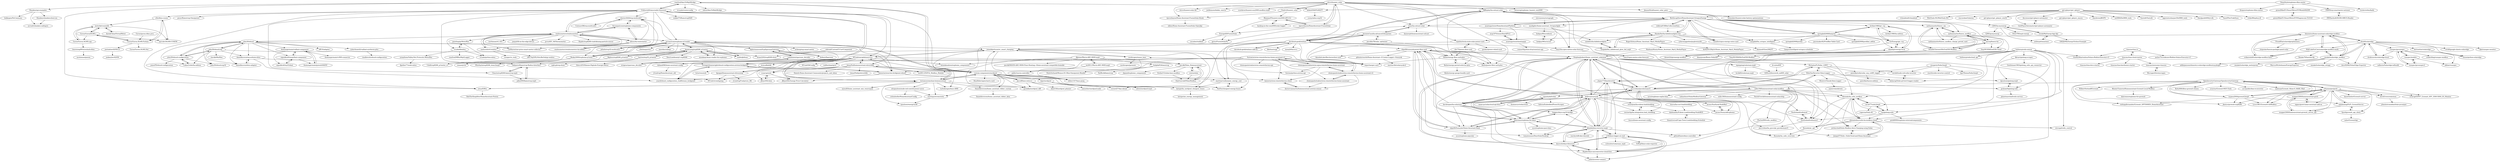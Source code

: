 digraph G {
"alekslt/HANToMQTT" -> "corny/mbus-esp32"
"Quantiversal/Cape-Town-Loadshedding-Schedule" -> "dalehumby/Eskom-Loadshedding-NodeRED"
"get-iplayer/get_iplayer" -> "get-iplayer/get_iplayer_win32"
"get-iplayer/get_iplayer" -> "Ascoware/get-iplayer-automator"
"get-iplayer/get_iplayer" -> "GetiPlayerAutomator/get-iplayer-automator"
"get-iplayer/get_iplayer" -> "get-iplayer/get_iplayer_macos"
"get-iplayer/get_iplayer" -> "blacktwin/JBOPS" ["e"=1]
"get-iplayer/get_iplayer" -> "BottlecapDave/HomeAssistant-OctopusEnergy"
"get-iplayer/get_iplayer" -> "noDRM/DeDRM_tools" ["e"=1]
"get-iplayer/get_iplayer" -> "Tautulli/Tautulli" ["e"=1]
"get-iplayer/get_iplayer" -> "apprenticeharper/DeDRM_tools" ["e"=1]
"get-iplayer/get_iplayer" -> "blackjack4494/yt-dlc" ["e"=1]
"get-iplayer/get_iplayer" -> "Taxel/PlexTraktSync" ["e"=1]
"get-iplayer/get_iplayer" -> "vitiko98/qobuz-dl" ["e"=1]
"get-iplayer/get_iplayer" -> "tvheadend/tvheadend" ["e"=1]
"get-iplayer/get_iplayer" -> "WebTools-NG/WebTools-NG" ["e"=1]
"get-iplayer/get_iplayer" -> "rmcrackan/Libation" ["e"=1]
"johanmeijer/grott" -> "muppet3000/homeassistant-grott"
"johanmeijer/grott" -> "OpenInverterGateway/OpenInverterGateway"
"johanmeijer/grott" -> "indykoning/PyPi_GrowattServer"
"johanmeijer/grott" -> "nygma2004/growatt2mqtt"
"johanmeijer/grott" -> "muppet3000/homeassistant-growatt_server_api"
"johanmeijer/grott" -> "egguy/grott-home-assistant-add-on"
"johanmeijer/grott" -> "Sjord/growatt_api_client"
"johanmeijer/grott" -> "ZeroErrors/solarmon"
"johanmeijer/grott" -> "jkairys/growatt-esp8266"
"johanmeijer/grott" -> "octal-ip/ESP07_Growatt_SPF_3500-5000_ES_Monitor"
"johanmeijer/grott" -> "Lyve1981/GrowattUsbModbus"
"johanmeijer/grott" -> "knowthelist/Growatt-server"
"thomasgermain/vaillant-component" -> "thomasgermain/pymultiMATIC"
"thomasgermain/vaillant-component" -> "signalkraft/mypyllant-component"
"thomasgermain/vaillant-component" -> "signalkraft/myPyllant"
"thomasgermain/vaillant-component" -> "thomasgermain/vr900-connector"
"tubalainen/sparsnas_decoder" -> "strigeus/sparsnas_decoder"
"tubalainen/sparsnas_decoder" -> "bphermansson/EspSparsnasGateway"
"bphermansson/EspSparsnasGateway" -> "tubalainen/sparsnas_decoder"
"bphermansson/EspSparsnasGateway" -> "kodarn/Sparsnas"
"indykoning/PyPi_GrowattServer" -> "Sjord/growatt_api_client"
"indykoning/PyPi_GrowattServer" -> "muppet3000/homeassistant-growatt_server_api"
"indykoning/PyPi_GrowattServer" -> "johanmeijer/grott"
"Sbanken/api-examples" -> "Sbanken/sbankenclient-ios"
"Sbanken/api-examples" -> "oyvindt/sbanken-saldogris"
"Sbanken/api-examples" -> "bekkopen/NoCommons"
"twonk/MyEnergi-App-Api" -> "ashleypittman/mec"
"twonk/MyEnergi-App-Api" -> "CJNE/ha-myenergi"
"twonk/MyEnergi-App-Api" -> "G6EJD/MyEnergi-Python-Example"
"dpoulson/ginlong-mqtt" -> "graham0/ginlong-wifi"
"dkjonas/Wavin-AHC-9000-mqtt" -> "nic6911/Wavin-AHC-9000-mqtt"
"dkjonas/Wavin-AHC-9000-mqtt" -> "jascdk/WAVIN-AHC-9000-Floor-Heating---Home-assistant-compatible-homekit"
"dkjonas/Wavin-AHC-9000-mqtt" -> "jascdk/Nilan_Homeassistant"
"dkjonas/Wavin-AHC-9000-mqtt" -> "nic6911/ESP32_Modbus_Module"
"dkjonas/Wavin-AHC-9000-mqtt" -> "bsdphk/PyKamstrup"
"dkjonas/Wavin-AHC-9000-mqtt" -> "heinekmadsen/esphome_components"
"dkjonas/Wavin-AHC-9000-mqtt" -> "paller/wavin-controller"
"UtilitechAS/amsreader-firmware" -> "roarfred/AmsToMqttBridge"
"UtilitechAS/amsreader-firmware" -> "toreamun/amshan-homeassistant"
"UtilitechAS/amsreader-firmware" -> "MTrab/energidataservice"
"UtilitechAS/amsreader-firmware" -> "Asbjoern/Kamstrup-Radius-Interface"
"UtilitechAS/amsreader-firmware" -> "Claustn/esp8266-kamstrup-mqtt"
"UtilitechAS/amsreader-firmware" -> "turbokongen/hass-AMS"
"UtilitechAS/amsreader-firmware" -> "mikkel75/KamstrupHAN"
"UtilitechAS/amsreader-firmware" -> "wmbusmeters/wmbusmeters"
"UtilitechAS/amsreader-firmware" -> "iotux/ElWiz"
"UtilitechAS/amsreader-firmware" -> "psvanstrom/esphome-p1reader"
"UtilitechAS/amsreader-firmware" -> "JonasPed/homeassistant-eloverblik"
"UtilitechAS/amsreader-firmware" -> "Beaky2000/esphome-p1mini"
"UtilitechAS/amsreader-firmware" -> "pesor/Kamstrup-Omnipower"
"UtilitechAS/amsreader-firmware" -> "u9n/dlms-cosem"
"UtilitechAS/amsreader-firmware" -> "chester4444/esp-multical21"
"roarfred/AmsToMqttBridge" -> "UtilitechAS/amsreader-firmware"
"roarfred/AmsToMqttBridge" -> "toreamun/amshan-homeassistant"
"roarfred/AmsToMqttBridge" -> "iotux/ElWiz"
"roarfred/AmsToMqttBridge" -> "alekslt/HANToMQTT"
"roarfred/AmsToMqttBridge" -> "trrunde/routerconfig"
"roarfred/AmsToMqttBridge" -> "xibriz/AmsToMqttBridge"
"roarfred/AmsToMqttBridge" -> "Sbanken/api-examples"
"ZeroErrors/solarmon" -> "jrbenito/canadianSolar-pvoutput"
"u9n/dlms-cosem" -> "epri-dev/DLMS-COSEM"
"u9n/dlms-cosem" -> "meterkit/cosemlib"
"u9n/dlms-cosem" -> "Gurux/Gurux.DLMS.Python"
"kodarn/Sparsnas" -> "bphermansson/EspSparsnasGateway"
"asantaga/wiserHomeAssistantPlatform" -> "msp1974/wiserHeatAPIv2"
"asantaga/wiserHomeAssistantPlatform" -> "asantaga/wiserheatingapi"
"asantaga/wiserHomeAssistantPlatform" -> "BottlecapDave/HomeAssistant-OctopusEnergy"
"asantaga/wiserHomeAssistantPlatform" -> "HandyHat/ha-hildebrandglow-dcc"
"AzenkChina/VirtualMeter" -> "meterkit/cosemlib"
"dkruyt/ginlong-scraper" -> "Gentleman1983/ginlong_solis_api_connector"
"dkruyt/ginlong-scraper" -> "dpoulson/ginlong-mqtt"
"stevenewey/octograph" -> "markgdev/home-assistant_OctopusAgile"
"squishykid/solax" -> "nazar-pc/solax-local-api-docs"
"squishykid/solax" -> "InfernoEmbedded/PowerScraper"
"squishykid/solax" -> "thomascys/solaxcloud"
"john30/ebusd-esp" -> "john30/ebusd"
"john30/ebusd-esp" -> "john30/ebusd-configuration"
"john30/ebusd-esp" -> "danielkucera/ebus-adapter"
"john30/ebusd-esp" -> "LukasGrebe/ha-addons"
"john30/ebusd-esp" -> "komw/ariston-bus-bridgenet-ebusd"
"john30/ebusd-esp" -> "slavikb/BaiMon"
"john30/ebusd-esp" -> "danielkucera/esp-arduino-ebus"
"danielkucera/esp-arduino-ebus" -> "danielkucera/ebus-adapter"
"danielkucera/esp-arduino-ebus" -> "wrongisthenewright/ebusd-configuration-ariston-bridgenet"
"danielkucera/esp-arduino-ebus" -> "ysard/ebusd_configuration_chaffoteaux_bridgenet"
"Gurux/gurux.dlms.java" -> "Gurux/Gurux.DLMS.Python"
"Gurux/GuruxDLMS.c" -> "meterkit/cosemlib"
"Gurux/GuruxDLMS.c" -> "Gurux/Gurux.DLMS.cpp"
"Gurux/GuruxDLMS.c" -> "epri-dev/DLMS-COSEM"
"Gurux/GuruxDLMS.c" -> "Gurux/Gurux.DLMS.Python"
"Gurux/Gurux.DLMS.Python" -> "u9n/dlms-cosem"
"Gurux/Gurux.DLMS.Python" -> "Gurux/GuruxDLMS.c"
"Gurux/Gurux.DLMS.Python" -> "pwitab/iec62056-21"
"Gurux/Gurux.DLMS.Python" -> "Gurux/Gurux.DLMS.Net"
"XtheOne/Inverter-Data-Logger" -> "MichaluxPL/Sofar_LSW3"
"XtheOne/Inverter-Data-Logger" -> "Woutrrr/Omnik-Data-Logger"
"XtheOne/Inverter-Data-Logger" -> "dpoulson/ginlong-mqtt"
"XtheOne/Inverter-Data-Logger" -> "graham0/ginlong-wifi"
"XtheOne/Inverter-Data-Logger" -> "jmccrohan/pysolarmanv5"
"XtheOne/Inverter-Data-Logger" -> "jlopez77/DeyeInverter"
"drobtravels/solaredge-local" -> "salberin/Solaredge-influxdb"
"drobtravels/solaredge-local" -> "jbuehl/solaredge"
"sunspec/models" -> "sunspec/pysunspec2"
"sunspec/models" -> "sunspec/pysunspec"
"sunspec/models" -> "jdblair/sunspec"
"bertouttier/solaredge" -> "tinuzz/python-solaredge"
"sunspec/pysunspec" -> "sunspec/pysunspec2"
"sunspec/pysunspec" -> "jdblair/sunspec"
"sunspec/pysunspec" -> "sunspec/models"
"sunspec/pysunspec" -> "stoberblog/sunspec-modbus"
"sunspec/pysunspec" -> "drobtravels/solaredge-local"
"jascdk/Nilan_Homeassistant" -> "DanGunvald/NilanModbus"
"jascdk/Nilan_Homeassistant" -> "StefanUG/nilan-hass-modbus"
"jascdk/Nilan_Homeassistant" -> "veista/nilan"
"jascdk/Nilan_Homeassistant" -> "Jopand/esphome_components"
"jalla2000/kamstrup-mqtt" -> "Asbjoern/Kamstrup-Radius-Interface"
"Sbanken/sbankenclient-ios" -> "oyvindt/sbanken-saldogris"
"sympthom/Valley.Net.Protocols.MeterBus" -> "Apollon77/node-mbus"
"pwitab/iec62056-21" -> "jonkerj/iec62056"
"asantaga/wiserheatingapi" -> "msp1974/wiserHeatAPIv2"
"asantaga/wiserheatingapi" -> "connor9/python-draytonwiser-api"
"fliphess/esp8266_p1meter" -> "daniel-jong/esp8266_p1meter"
"fliphess/esp8266_p1meter" -> "WhoSayIn/esp8266_dsmr2mqtt"
"bearxiong99/wireshark-dlms" -> "nyotiemon/gosem"
"nordicopen/easee_hass" -> "tmjo/charger-card"
"nordicopen/easee_hass" -> "nordicopen/pyeasee"
"nordicopen/easee_hass" -> "jonasbkarlsson/ev_smart_charging"
"nordicopen/easee_hass" -> "elden1337/hass-peaq"
"robbrad/UKBinCollectionData" -> "BottlecapDave/HomeAssistant-OctopusEnergy"
"robbrad/UKBinCollectionData" -> "HandyHat/ha-hildebrandglow-dcc"
"ganehag/pyMeterBus" -> "rscada/python-mbus"
"ganehag/pyMeterBus" -> "rscada/libmbus"
"zibous/ha-watermeter" -> "SzczepanLeon/esphome-components"
"zibous/ha-watermeter" -> "wmbusmeters/wmbusmeters"
"zibous/ha-watermeter" -> "ZeWaren/izar-prios-smart-meter-collector"
"zibous/ha-watermeter" -> "chester4444/esp-multical21"
"zibous/ha-watermeter" -> "wmbusmeters/wmbusmeters-ha-addon"
"zibous/ha-watermeter" -> "xaelsouth/rtl-wmbus"
"Emilv2/huawei_solar" -> "wlcrs/huawei_solar"
"Emilv2/huawei_solar" -> "tijsverkoyen/Home-Assistant-FusionSolar-Kiosk"
"Emilv2/huawei_solar" -> "BlazejosP/huawei-sun2000-API-CLI"
"OpenInverterGateway/OpenInverterGateway" -> "nygma2004/growatt2mqtt"
"OpenInverterGateway/OpenInverterGateway" -> "johanmeijer/grott"
"OpenInverterGateway/OpenInverterGateway" -> "WilbertVerhoeff/Growatt"
"OpenInverterGateway/OpenInverterGateway" -> "jkairys/growatt-esp8266"
"OpenInverterGateway/OpenInverterGateway" -> "octal-ip/ESP07_Growatt_SPF_3500-5000_ES_Monitor"
"OpenInverterGateway/OpenInverterGateway" -> "rodrigojfernandez/Growatt_SPF5000ES_HomeAssistant"
"OpenInverterGateway/OpenInverterGateway" -> "Lyve1981/GrowattUsbModbus"
"OpenInverterGateway/OpenInverterGateway" -> "muppet3000/homeassistant-grott"
"OpenInverterGateway/OpenInverterGateway" -> "WouterTuinstra/Homeassistant-Growatt-Local-Modbus"
"OpenInverterGateway/OpenInverterGateway" -> "Kotty666/dbus-growatt-shinex"
"OpenInverterGateway/OpenInverterGateway" -> "sciurius/Growatt-WiFi-Tools"
"OpenInverterGateway/OpenInverterGateway" -> "ZeroErrors/solarmon"
"OpenInverterGateway/OpenInverterGateway" -> "wills106/homeassistant-solax-modbus"
"OpenInverterGateway/OpenInverterGateway" -> "ai-republic/bms-to-inverter" ["e"=1]
"OpenInverterGateway/OpenInverterGateway" -> "malosaa/Growatt_Shine-S_HASS_Mod"
"EnergieID/FusionSolar" -> "jgriss/FusionSolarPy"
"EnergieID/FusionSolar" -> "szczeles/toolbelt"
"chomupashchuk/ariston-aqua-remotethermo-home-assistant" -> "chomupashchuk/ariston-remotethermo-home-assistant-v2"
"chomupashchuk/ariston-aqua-remotethermo-home-assistant" -> "fustom/ariston-remotethermo-home-assistant-v3"
"chomupashchuk/ariston-aqua-remotethermo-home-assistant" -> "fustom/python-ariston-api"
"chomupashchuk/ariston-aqua-remotethermo-home-assistant" -> "komw/ariston-remotethermo-client"
"JonasPed/homeassistant-eloverblik" -> "MTrab/energidataservice"
"JonasPed/homeassistant-eloverblik" -> "kpoppel/homeassistant-eforsyning"
"JonasPed/homeassistant-eloverblik" -> "JonasPed/pyeloverblik"
"JonasPed/homeassistant-eloverblik" -> "scaarup/aula"
"JonasPed/homeassistant-eloverblik" -> "custom-components/nordpool"
"JonasPed/homeassistant-eloverblik" -> "Danish-Home-Assistant-Community/projects_and_ideas"
"JonasPed/homeassistant-eloverblik" -> "nic6911/ESP32_Modbus_Module"
"JonasPed/homeassistant-eloverblik" -> "MTrab/stromligning"
"BlazejosP/huawei-sun2000-API-CLI" -> "EnergieID/FusionSolar"
"BlazejosP/huawei-sun2000-API-CLI" -> "basking-in-the-sun2000/solar-logger"
"BlazejosP/huawei-sun2000-API-CLI" -> "tijsverkoyen/HomeAssistant-FusionSolar"
"hultenvp/solis-sensor" -> "fboundy/ha_solis_modbus"
"hultenvp/solis-sensor" -> "NosIreland/solismon3"
"hultenvp/solis-sensor" -> "hn/ginlong-solis"
"hultenvp/solis-sensor" -> "hultenvp/soliscloud_api"
"hultenvp/solis-sensor" -> "jmccrohan/pysolarmanv5"
"hultenvp/solis-sensor" -> "dkruyt/ginlong-scraper"
"hultenvp/solis-sensor" -> "incub77/solis2mqtt"
"hultenvp/solis-sensor" -> "alienatedsec/solis-ha-modbus-cloud"
"hultenvp/solis-sensor" -> "frieda24bartonhuu/Solara-Roblox-Executor-v3"
"hultenvp/solis-sensor" -> "stevegal/solis_control"
"hultenvp/solis-sensor" -> "fboundy/pv_opt"
"hultenvp/solis-sensor" -> "StephanJoubert/home_assistant_solarman"
"hultenvp/solis-sensor" -> "graham0/ginlong-wifi"
"swartjean/ha-eskom-loadshedding" -> "wernerhp/ha.integration.load_shedding"
"swartjean/ha-eskom-loadshedding" -> "dalehumby/Eskom-Loadshedding-NodeRED"
"reptilex/tesla-style-solar-power-card" -> "tmjo/charger-card"
"reptilex/tesla-style-solar-power-card" -> "ulic75/power-flow-card"
"reptilex/tesla-style-solar-power-card" -> "gurbyz/power-wheel-card" ["e"=1]
"daniel-jong/esp8266_p1meter" -> "bartwo/esp32_p1meter"
"daniel-jong/esp8266_p1meter" -> "mmakaay/dsmr-reader-for-esphome"
"daniel-jong/esp8266_p1meter" -> "fliphess/esp8266_p1meter"
"daniel-jong/esp8266_p1meter" -> "DavyLandman/p1-esp8266"
"daniel-jong/esp8266_p1meter" -> "zuidwijk/dsmr"
"daniel-jong/esp8266_p1meter" -> "bram2202/esp8266-dsmr"
"daniel-jong/esp8266_p1meter" -> "psvanstrom/esphome-p1reader"
"john30/ebusd-configuration" -> "john30/ebusd"
"john30/ebusd-configuration" -> "john30/ebusd-esp"
"john30/ebusd-configuration" -> "LukasGrebe/ha-addons"
"john30/ebusd-configuration" -> "jonesPD/ebusd-configuration"
"john30/ebusd-configuration" -> "john30/ebusd-esp32"
"tinacms/tina.io" -> "tinacms/tina-cloud-starter"
"tinacms/tina.io" -> "frieda24bartonhuu/Solara-Roblox-Executor-v3"
"tinacms/tina.io" -> "jaclyn75crooksxnv/Roblox-Solara-Executor-v3"
"binsentsu/home-assistant-solaredge-modbus" -> "WillCodeForCats/solaredge-modbus-multi"
"binsentsu/home-assistant-solaredge-modbus" -> "erikarenhill/solaredge-modbus-hass"
"binsentsu/home-assistant-solaredge-modbus" -> "nmakel/solaredge_modbus"
"binsentsu/home-assistant-solaredge-modbus" -> "jbuehl/solaredge"
"binsentsu/home-assistant-solaredge-modbus" -> "ProudElm/solaredgeoptimizers"
"binsentsu/home-assistant-solaredge-modbus" -> "reptilex/tesla-style-solar-power-card"
"custom-components/nordpool" -> "toreamun/amshan-homeassistant"
"custom-components/nordpool" -> "RomRider/apexcharts-card" ["e"=1]
"custom-components/nordpool" -> "JonasPed/homeassistant-eloverblik"
"custom-components/nordpool" -> "kotope/ha_nordpool_cheapest_hours"
"custom-components/nordpool" -> "jpulakka/nordpool_diff"
"custom-components/nordpool" -> "JaccoR/hass-entso-e"
"custom-components/nordpool" -> "kipe/nordpool"
"custom-components/nordpool" -> "psvanstrom/esphome-p1reader"
"custom-components/nordpool" -> "MTrab/energidataservice"
"custom-components/nordpool" -> "jonasbkarlsson/ev_smart_charging"
"custom-components/nordpool" -> "Danielhiversen/home_assistant_tibber_custom"
"custom-components/nordpool" -> "TheFes/cheapest-energy-hours"
"custom-components/nordpool" -> "martinarva/dynamic_energy_cost"
"custom-components/nordpool" -> "martinju/stromstotte"
"custom-components/nordpool" -> "elden1337/hass-peaq"
"RogerSelwyn/Home_Assistant_SkyQ_MediaPlayer" -> "4n0nD3v3l0p3r/Home_Assistant_SkyQ_MediaPlayer"
"RogerSelwyn/Home_Assistant_SkyQ_MediaPlayer" -> "MadmanMonty/Home_Assistant_SkyQ_MediaPlayer"
"nmakel/solaredge_modbus" -> "jbuehl/solaredge"
"nmakel/solaredge_modbus" -> "binsentsu/home-assistant-solaredge-modbus"
"nmakel/solaredge_modbus" -> "MarcusWichelmann/EnergyExporter"
"nmakel/solaredge_modbus" -> "dave92082/SolarEdge-Exporter"
"nmakel/solaredge_modbus" -> "nmakel/solaredge_setapp"
"nmakel/solaredge_modbus" -> "addiejanssen/domoticz-solaredge-modbustcp-plugin"
"nmakel/solaredge_modbus" -> "nmakel/solaredge_meterproxy"
"nmakel/solaredge_modbus" -> "WillCodeForCats/solaredge-modbus-multi"
"toreamun/amshan-homeassistant" -> "iotux/ElWiz"
"toreamun/amshan-homeassistant" -> "turbokongen/hass-AMS"
"toreamun/amshan-homeassistant" -> "UtilitechAS/amsreader-firmware"
"toreamun/amshan-homeassistant" -> "epaulsen/energytariff"
"toreamun/amshan-homeassistant" -> "roarfred/AmsToMqttBridge"
"toreamun/amshan-homeassistant" -> "martinju/stromstotte"
"toreamun/amshan-homeassistant" -> "custom-components/nordpool"
"toreamun/amshan-homeassistant" -> "jpulakka/nordpool_diff"
"toreamun/amshan-homeassistant" -> "Danielhiversen/home_assistant_tibber_custom"
"toreamun/amshan-homeassistant" -> "ottopaulsen/node-red-contrib-power-saver"
"toreamun/amshan-homeassistant" -> "eyesoft/home_assistant_min_renovasjon"
"kipe/nordpool" -> "xibriz/nordpool-mqtt"
"kipe/nordpool" -> "samuelmr/nordpool-node"
"nldroid/CustomP1UartComponent" -> "bram2202/esp8266-dsmr"
"GetiPlayerAutomator/get-iplayer-automator" -> "Ascoware/get-iplayer-automator"
"jbuehl/solaredge" -> "drobtravels/solaredge-local"
"jbuehl/solaredge" -> "nmakel/solaredge_modbus"
"jbuehl/solaredge" -> "dave92082/SolarEdge-Exporter"
"jbuehl/solaredge" -> "stvbll/google-sheets-solaredge"
"jbuehl/solaredge" -> "binsentsu/home-assistant-solaredge-modbus"
"jbuehl/solaredge" -> "tinuzz/python-solaredge"
"jbuehl/solaredge" -> "sunspec/pysunspec"
"jbuehl/solaredge" -> "bertouttier/solaredge"
"jbuehl/solaredge" -> "tjko/sunspec-monitor"
"jbuehl/solaredge" -> "erikarenhill/solaredge-modbus-hass"
"jbuehl/solaredge" -> "WillCodeForCats/solaredge-modbus-multi"
"iotux/ElWiz" -> "toreamun/amshan-homeassistant"
"iotux/ElWiz" -> "BobTheShoplifter/HomeAssistant-Posten"
"Claustn/esp8266-kamstrup-mqtt" -> "Asbjoern/Kamstrup-Radius-Interface"
"Claustn/esp8266-kamstrup-mqtt" -> "jalla2000/kamstrup-mqtt"
"basking-in-the-sun2000/solar-logger" -> "BlazejosP/huawei-sun2000-API-CLI"
"pawelka/sofarsolar_esp_rs485_logger" -> "pawelka/hassio-addons"
"markgdev/home-assistant_OctopusAgile" -> "badguy99/octoblock"
"markgdev/home-assistant_OctopusAgile" -> "badguy99/octocost"
"markgdev/home-assistant_OctopusAgile" -> "unlobito/ha-hildebrandglow"
"erikarenhill/solaredge-modbus-hass" -> "binsentsu/home-assistant-solaredge-modbus"
"chester4444/esp-multical21" -> "CentauriDK/esp-multical21"
"chester4444/esp-multical21" -> "pthalin/esp32-multical21"
"chester4444/esp-multical21" -> "SzczepanLeon/esphome-components"
"chomupashchuk/ariston-remotethermo-home-assistant-v2" -> "chomupashchuk/ariston-remotethermo-home-assistant"
"chomupashchuk/ariston-remotethermo-home-assistant-v2" -> "fustom/ariston-remotethermo-home-assistant-v3"
"chomupashchuk/ariston-remotethermo-home-assistant-v2" -> "chomupashchuk/ariston-aqua-remotethermo-home-assistant"
"chomupashchuk/ariston-remotethermo-home-assistant-v2" -> "doctorvanmartin/homeassistant-ariston-sensor"
"komw/ariston-bus-bridgenet-ebusd" -> "wrongisthenewright/ebusd-configuration-ariston-bridgenet"
"komw/ariston-bus-bridgenet-ebusd" -> "ysard/ebusd_configuration_chaffoteaux_bridgenet"
"komw/ariston-bus-bridgenet-ebusd" -> "komw/ariston-remotethermo-client"
"sunspec/pysunspec2" -> "sunspec/pysunspec"
"sunspec/pysunspec2" -> "sunspec/models"
"danielkucera/ebus-adapter" -> "danielkucera/esp-arduino-ebus"
"chomupashchuk/ariston-remotethermo-home-assistant" -> "doctorvanmartin/homeassistant-ariston-sensor"
"chomupashchuk/ariston-remotethermo-home-assistant" -> "chomupashchuk/ariston-remotethermo-home-assistant-v2"
"thomasgermain/pymultiMATIC" -> "thomasgermain/vaillant-component"
"ashleypittman/mec" -> "twonk/MyEnergi-App-Api"
"unlobito/ha-hildebrandglow" -> "megakid/ha_hildebrand_glow_ihd_mqtt"
"badguy99/octoblock" -> "badguy99/octocost"
"badguy99/octocost" -> "badguy99/octoblock"
"Asbjoern/Kamstrup-Radius-Interface" -> "jalla2000/kamstrup-mqtt"
"Asbjoern/Kamstrup-Radius-Interface" -> "Claustn/esp8266-kamstrup-mqtt"
"komw/ariston-remotethermo-client" -> "doctorvanmartin/homeassistant-ariston-sensor"
"doctorvanmartin/homeassistant-ariston-sensor" -> "komw/ariston-remotethermo-client"
"HandyHat/ha-hildebrandglow-dcc" -> "megakid/ha_hildebrand_glow_ihd_mqtt"
"HandyHat/ha-hildebrandglow-dcc" -> "unlobito/ha-hildebrandglow"
"HandyHat/ha-hildebrandglow-dcc" -> "cybermaggedon/pyglowmarkt"
"HandyHat/ha-hildebrandglow-dcc" -> "BottlecapDave/HomeAssistant-OctopusEnergy"
"HandyHat/ha-hildebrandglow-dcc" -> "megakid/ha_octopus_intelligent"
"HandyHat/ha-hildebrandglow-dcc" -> "RogerSelwyn/Home_Assistant_SkyQ_MediaPlayer"
"HandyHat/ha-hildebrandglow-dcc" -> "lozzd/octopus-energy-rates-card"
"tijsverkoyen/Home-Assistant-FusionSolar-Kiosk" -> "olibos/Home-Assistant-FusionSolar-OpenApi"
"DomiStyle/esphome-dlms-meter" -> "FKW9/esp-smartmeter-netznoe"
"DomiStyle/esphome-dlms-meter" -> "tirolerstefan/kaifa"
"DomiStyle/esphome-dlms-meter" -> "firegore/esphome-dlms-meter"
"DomiStyle/esphome-dlms-meter" -> "greenMikeEU/SmartMeterEVNKaifaMA309"
"DomiStyle/esphome-dlms-meter" -> "alekslt/HANToMQTT"
"cmcgerty/Sofar2mqtt" -> "rnorth/sofar-inverter-control"
"cmcgerty/Sofar2mqtt" -> "serek4/node-red-sofar-inverter"
"cmcgerty/Sofar2mqtt" -> "pawelka/sofarsolar_esp_rs485_logger"
"cmcgerty/Sofar2mqtt" -> "IgorYbema/Sofar2mqtt"
"cmcgerty/Sofar2mqtt" -> "kubaceg/Sofar-g3-lsw3-logger-reader"
"kpoppel/homeassistant-eforsyning" -> "J-Lindvig/Fuelprices_DK"
"kpoppel/homeassistant-eforsyning" -> "MTrab/stromligning"
"zuidwijk/dsmr" -> "daniel-jong/esp8266_p1meter"
"wills106/homeassistant-solax-modbus" -> "squishykid/solax"
"wills106/homeassistant-solax-modbus" -> "tobiasfaust/SolaxModbusGateway"
"wills106/homeassistant-solax-modbus" -> "wills106/homeassistant-config"
"wills106/homeassistant-solax-modbus" -> "fboundy/ha_solis_modbus"
"wills106/homeassistant-solax-modbus" -> "StephanJoubert/home_assistant_solarman"
"wills106/homeassistant-solax-modbus" -> "alienatedsec/solis-ha-modbus-cloud"
"wills106/homeassistant-solax-modbus" -> "PatrikTrestik/homeassistant-solax-http"
"wills106/homeassistant-solax-modbus" -> "BJReplay/ha-solcast-solar"
"wills106/homeassistant-solax-modbus" -> "hn/ginlong-solis"
"wills106/homeassistant-solax-modbus" -> "jevburchell/Solis-Modbus-Auto-Charging-using-Solax"
"wills106/homeassistant-solax-modbus" -> "syssi/esphome-seplos-bms" ["e"=1]
"wills106/homeassistant-solax-modbus" -> "Jumpy07/Solis---SolisCloud-and-Home-Assistant"
"wills106/homeassistant-solax-modbus" -> "Pho3niX90/solis_modbus"
"wills106/homeassistant-solax-modbus" -> "fboundy/ha_solis_overview"
"wills106/homeassistant-solax-modbus" -> "nazar-pc/solax-local-api-docs"
"tmjo/charger-card" -> "nordicopen/easee_hass"
"Danielhiversen/home_assistant_tibber_custom" -> "Danielhiversen/home_assistant_tibber_data"
"rscada/libmbus" -> "ganehag/pyMeterBus"
"rscada/libmbus" -> "rscada/python-mbus"
"rscada/libmbus" -> "roarfred/MBusMqttLogger"
"rscada/libmbus" -> "sympthom/Valley.Net.Protocols.MeterBus"
"psvanstrom/esphome-p1reader" -> "Beaky2000/esphome-p1mini"
"psvanstrom/esphome-p1reader" -> "aviborg/esp-smart-meter"
"psvanstrom/esphome-p1reader" -> "UdoK/esp8266_p1meter_sv"
"psvanstrom/esphome-p1reader" -> "daniel-jong/esp8266_p1meter"
"psvanstrom/esphome-p1reader" -> "remne/p1ib"
"psvanstrom/esphome-p1reader" -> "pthalin/esp32-multical21"
"psvanstrom/esphome-p1reader" -> "mmakaay/dsmr-reader-for-esphome"
"psvanstrom/esphome-p1reader" -> "u9n/hanporten"
"psvanstrom/esphome-p1reader" -> "custom-components/nordpool"
"psvanstrom/esphome-p1reader" -> "zuidwijk/dsmr"
"psvanstrom/esphome-p1reader" -> "jonasbkarlsson/ev_smart_charging"
"psvanstrom/esphome-p1reader" -> "anerdins/nibepi" ["e"=1]
"psvanstrom/esphome-p1reader" -> "bphermansson/EspSparsnasGateway"
"psvanstrom/esphome-p1reader" -> "chester4444/esp-multical21"
"tinacms/tina-cloud-starter" -> "tinacms/tina-barebones-starter"
"tinacms/tina-cloud-starter" -> "tinacms/tina.io"
"tinacms/tina-cloud-starter" -> "tinacms/awesome-tinacms"
"tinacms/tina-cloud-starter" -> "tinacms/tina-docs-starter"
"ottopaulsen/node-red-contrib-power-saver" -> "erlendsellie/HomeAssistantConfig"
"ottopaulsen/node-red-contrib-power-saver" -> "martinju/stromstotte"
"mmakaay/dsmr-reader-for-esphome" -> "daniel-jong/esp8266_p1meter"
"dykandDK/home-assistant-config" -> "J-Lindvig/HomeAssistant_old"
"bartwo/esp32_p1meter" -> "mjkl-gh/esp-dsmr"
"bartwo/esp32_p1meter" -> "thieu-b55/Slimme-Digitale-Energie-Meter"
"bartwo/esp32_p1meter" -> "daniel-jong/esp8266_p1meter"
"serek4/node-red-sofar-inverter" -> "kubaceg/Sofar-g3-lsw3-logger-reader"
"jlopez77/DeyeInverter" -> "kbialek/deye-inverter-mqtt"
"jlopez77/DeyeInverter" -> "jmccrohan/pysolarmanv5"
"jlopez77/DeyeInverter" -> "s10l/deye-logger-at-cmd"
"JBoye/HA-Aula" -> "scaarup/aula"
"cybermaggedon/pyglowmarkt" -> "danmed/Glow2MQTT"
"GivEnergy/giv_tcp" -> "britkat1980/giv_tcp"
"GivEnergy/giv_tcp" -> "dewet22/givenergy-modbus"
"GivEnergy/giv_tcp" -> "cdpuk/givenergy-local"
"nic6911/Wavin-AHC-9000-mqtt" -> "paller/wavin-controller"
"nic6911/Wavin-AHC-9000-mqtt" -> "dkjonas/Wavin-AHC-9000-mqtt"
"msp1974/wiserHeatAPIv2" -> "asantaga/wiserheatingapi"
"StefanUG/nilan-hass-modbus" -> "DanGunvald/NilanModbus"
"dalehumby/Eskom-Loadshedding-NodeRED" -> "Quantiversal/Cape-Town-Loadshedding-Schedule"
"jacauc/SunSynk-NodeRed" -> "jacauc/SunsynkEsphome"
"bsdphk/PyKamstrup" -> "Hal9k-dk/kamstrup"
"bsdphk/PyKamstrup" -> "NielsOerbaek/Wemos-D1-Mini-Omnipower-Reader"
"wlcrs/huawei_solar" -> "Emilv2/huawei_solar"
"wlcrs/huawei_solar" -> "tijsverkoyen/HomeAssistant-FusionSolar"
"wlcrs/huawei_solar" -> "flixlix/power-flow-card-plus" ["e"=1]
"wlcrs/huawei_solar" -> "JensenNick/huawei_solar_pees"
"wlcrs/huawei_solar" -> "jesusrop/esphome_huawei_sun2000"
"wlcrs/huawei_solar" -> "davidusb-geek/emhass"
"wlcrs/huawei_solar" -> "BJReplay/ha-solcast-solar"
"wlcrs/huawei_solar" -> "basking-in-the-sun2000/solar-logger"
"wlcrs/huawei_solar" -> "tijsverkoyen/Home-Assistant-FusionSolar-Kiosk"
"wlcrs/huawei_solar" -> "oziee/ha-solcast-solar"
"wlcrs/huawei_solar" -> "reptilex/tesla-style-solar-power-card"
"wlcrs/huawei_solar" -> "wlcrs/huawei-solar-lib"
"wlcrs/huawei_solar" -> "jwillemsen/daikin_onecta" ["e"=1]
"wlcrs/huawei_solar" -> "ccorderor/huawei-sun2000-modbus-mqtt"
"BottlecapDave/HomeAssistant-OctopusEnergy" -> "lozzd/octopus-energy-rates-card"
"BottlecapDave/HomeAssistant-OctopusEnergy" -> "markgdev/home-assistant_OctopusAgile"
"BottlecapDave/HomeAssistant-OctopusEnergy" -> "HandyHat/ha-hildebrandglow-dcc"
"BottlecapDave/HomeAssistant-OctopusEnergy" -> "springfall2008/batpred"
"BottlecapDave/HomeAssistant-OctopusEnergy" -> "megakid/ha_octopus_intelligent"
"BottlecapDave/HomeAssistant-OctopusEnergy" -> "BJReplay/ha-solcast-solar"
"BottlecapDave/HomeAssistant-OctopusEnergy" -> "nathanmarlor/foxess_modbus"
"BottlecapDave/HomeAssistant-OctopusEnergy" -> "britkat1980/giv_tcp"
"BottlecapDave/HomeAssistant-OctopusEnergy" -> "CJNE/ha-myenergi"
"BottlecapDave/HomeAssistant-OctopusEnergy" -> "robbrad/UKBinCollectionData"
"BottlecapDave/HomeAssistant-OctopusEnergy" -> "oziee/ha-solcast-solar"
"BottlecapDave/HomeAssistant-OctopusEnergy" -> "macxq/foxess-ha"
"BottlecapDave/HomeAssistant-OctopusEnergy" -> "asantaga/wiserHomeAssistantPlatform"
"BottlecapDave/HomeAssistant-OctopusEnergy" -> "nathanmarlor/foxess_em"
"BottlecapDave/HomeAssistant-OctopusEnergy" -> "megakid/ha_hildebrand_glow_ihd_mqtt"
"CJNE/ha-myenergi" -> "twonk/MyEnergi-App-Api"
"CJNE/ha-myenergi" -> "ashleypittman/mec"
"CJNE/ha-myenergi" -> "PeterTM/mqtt-energi"
"CJNE/ha-myenergi" -> "CJNE/pymyenergi"
"incub77/solis2mqtt" -> "hn/ginlong-solis"
"incub77/solis2mqtt" -> "fboundy/ha_solis_modbus"
"incub77/solis2mqtt" -> "rogersia/Solis-4G"
"veista/nilan" -> "jascdk/Nilan_Homeassistant"
"veista/nilan" -> "DanGunvald/NilanModbus"
"britkat1980/giv_tcp" -> "GivEnergy/giv_tcp"
"britkat1980/giv_tcp" -> "cdpuk/givenergy-local"
"britkat1980/giv_tcp" -> "springfall2008/batpred"
"britkat1980/giv_tcp" -> "britkat1980/ha-addons"
"cdpuk/givenergy-local" -> "dewet22/givenergy-modbus"
"cdpuk/givenergy-local" -> "britkat1980/giv_tcp"
"cdpuk/givenergy-local" -> "GivEnergy/giv_tcp"
"fustom/ariston-remotethermo-home-assistant-v3" -> "chomupashchuk/ariston-remotethermo-home-assistant-v2"
"fustom/ariston-remotethermo-home-assistant-v3" -> "chomupashchuk/ariston-aqua-remotethermo-home-assistant"
"fustom/ariston-remotethermo-home-assistant-v3" -> "wrongisthenewright/ebusd-configuration-ariston-bridgenet"
"fustom/ariston-remotethermo-home-assistant-v3" -> "fustom/python-ariston-api"
"fustom/ariston-remotethermo-home-assistant-v3" -> "komw/ariston-bus-bridgenet-ebusd"
"fustom/ariston-remotethermo-home-assistant-v3" -> "ysard/ebusd_configuration_chaffoteaux_bridgenet"
"fustom/ariston-remotethermo-home-assistant-v3" -> "chomupashchuk/ariston-remotethermo-home-assistant"
"fustom/ariston-remotethermo-home-assistant-v3" -> "chomupashchuk/ariston-remotethermo-api"
"fustom/ariston-remotethermo-home-assistant-v3" -> "komw/ariston-remotethermo-client"
"StephanJoubert/home_assistant_solarman" -> "davidrapan/ha-solarman"
"StephanJoubert/home_assistant_solarman" -> "kellerza/sunsynk"
"StephanJoubert/home_assistant_solarman" -> "jmccrohan/pysolarmanv5"
"StephanJoubert/home_assistant_solarman" -> "kbialek/deye-inverter-mqtt"
"StephanJoubert/home_assistant_solarman" -> "dasrecht/deye-firmware"
"StephanJoubert/home_assistant_solarman" -> "klatremis/esphome-for-deye"
"StephanJoubert/home_assistant_solarman" -> "Hypfer/deye-microinverter-cloud-free"
"StephanJoubert/home_assistant_solarman" -> "slipx06/sunsynk-power-flow-card"
"StephanJoubert/home_assistant_solarman" -> "slipx06/Sunsynk-Home-Assistant-Dash"
"StephanJoubert/home_assistant_solarman" -> "jlopez77/DeyeInverter"
"StephanJoubert/home_assistant_solarman" -> "mpepping/solarman-mqtt"
"StephanJoubert/home_assistant_solarman" -> "MichaluxPL/Sofar_LSW3"
"StephanJoubert/home_assistant_solarman" -> "wills106/homeassistant-solax-modbus"
"StephanJoubert/home_assistant_solarman" -> "NosIreland/solismon3"
"StephanJoubert/home_assistant_solarman" -> "fboundy/ha_solis_modbus"
"john30/ebusd" -> "john30/ebusd-configuration"
"john30/ebusd" -> "john30/ebusd-esp"
"john30/ebusd" -> "LukasGrebe/ha-addons"
"john30/ebusd" -> "komw/ariston-bus-bridgenet-ebusd"
"john30/ebusd" -> "danielkucera/esp-arduino-ebus"
"john30/ebusd" -> "john30/ebusd-esp32"
"john30/ebusd" -> "thomasgermain/vaillant-component"
"john30/ebusd" -> "signalkraft/mypyllant-component"
"john30/ebusd" -> "wrongisthenewright/ebusd-configuration-ariston-bridgenet"
"john30/ebusd" -> "danielkucera/ebus-adapter"
"john30/ebusd" -> "eBUS/adapter"
"john30/ebusd" -> "cyberthom42/vaillant-arotherm-plus"
"graham0/ginlong-wifi" -> "dpoulson/ginlong-mqtt"
"graham0/ginlong-wifi" -> "planetmarshall/solis-service"
"davidusb-geek/emhass-add-on" -> "davidusb-geek/emhass"
"wrongisthenewright/ebusd-configuration-ariston-bridgenet" -> "komw/ariston-bus-bridgenet-ebusd"
"wrongisthenewright/ebusd-configuration-ariston-bridgenet" -> "ysard/ebusd_configuration_chaffoteaux_bridgenet"
"oziee/ha-solcast-solar" -> "BJReplay/ha-solcast-solar"
"oziee/ha-solcast-solar" -> "rany2/ha-open-meteo-solar-forecast"
"oziee/ha-solcast-solar" -> "dannerph/homeassistant-solcast"
"oziee/ha-solcast-solar" -> "InventoCasa/ha-advanced-blueprints"
"MTrab/energidataservice" -> "JonasPed/homeassistant-eloverblik"
"MTrab/energidataservice" -> "scaarup/aula"
"MTrab/energidataservice" -> "jonasbkarlsson/ev_smart_charging"
"MTrab/energidataservice" -> "JBoye/HA-Energy-Price-Calculator"
"MTrab/energidataservice" -> "MTrab/stromligning"
"MTrab/energidataservice" -> "nic6911/ESP32_Modbus_Module"
"MTrab/energidataservice" -> "dykandDK/home-assistant-config"
"MTrab/energidataservice" -> "kpoppel/homeassistant-eforsyning"
"MTrab/energidataservice" -> "Asbjoern/Kamstrup-Radius-Interface"
"MTrab/energidataservice" -> "jascdk/Nilan_Homeassistant"
"MTrab/energidataservice" -> "MTrab/HAConfig"
"MTrab/energidataservice" -> "briis/affalddk"
"MTrab/energidataservice" -> "rndfm/elspotpris"
"MTrab/energidataservice" -> "JBoye/HA-Aula"
"MTrab/energidataservice" -> "heinekmadsen/esphome_components"
"MichaluxPL/Sofar_LSW3" -> "jmccrohan/pysolarmanv5"
"MichaluxPL/Sofar_LSW3" -> "kubaceg/Sofar-g3-lsw3-logger-reader"
"MichaluxPL/Sofar_LSW3" -> "XtheOne/Inverter-Data-Logger"
"MichaluxPL/Sofar_LSW3" -> "pawelka/sofarsolar_esp_rs485_logger"
"MichaluxPL/Sofar_LSW3" -> "serek4/node-red-sofar-inverter"
"greenMikeEU/SmartMeterEVNKaifaMA309" -> "greenMikeEU/SmartMeterEVNSagemcom-T210-D"
"WillCodeForCats/solaredge-modbus-multi" -> "binsentsu/home-assistant-solaredge-modbus"
"WillCodeForCats/solaredge-modbus-multi" -> "erikarenhill/solaredge-modbus-hass"
"WillCodeForCats/solaredge-modbus-multi" -> "nmakel/solaredge_modbus"
"WillCodeForCats/solaredge-modbus-multi" -> "Remko76/hasolarcfg"
"wernerhp/ha.integration.load_shedding" -> "swartjean/ha-eskom-loadshedding"
"wernerhp/ha.integration.load_shedding" -> "tinuva/home-assistant-config"
"kellerza/sunsynk" -> "klatremis/esphome-for-deye"
"kellerza/sunsynk" -> "slipx06/sunsynk-power-flow-card"
"kellerza/sunsynk" -> "StephanJoubert/home_assistant_solarman"
"kellerza/sunsynk" -> "slipx06/Sunsynk-Home-Assistant-Dash"
"kellerza/sunsynk" -> "tomatensaus/DeyeSolarDesktop"
"kellerza/sunsynk" -> "kbialek/deye-inverter-mqtt"
"kellerza/sunsynk" -> "jacauc/SunsynkEsphome"
"kellerza/sunsynk" -> "bagges/deye-esp32-bridge"
"kellerza/sunsynk" -> "jmccrohan/pysolarmanv5"
"kellerza/sunsynk" -> "jacauc/SunSynk-NodeRed"
"kellerza/sunsynk" -> "jlopez77/DeyeInverter"
"kellerza/sunsynk" -> "wernerhp/ha.integration.load_shedding"
"kellerza/sunsynk" -> "davidrapan/ha-solarman"
"kellerza/sunsynk" -> "swartjean/ha-eskom-loadshedding"
"megakid/ha_octopus_intelligent" -> "liamjvs/intelligent-octopus-scheduler"
"nygma2004/growatt2mqtt" -> "OpenInverterGateway/OpenInverterGateway"
"nygma2004/growatt2mqtt" -> "jkairys/growatt-esp8266"
"nygma2004/growatt2mqtt" -> "rodrigojfernandez/Growatt_SPF5000ES_HomeAssistant"
"nygma2004/growatt2mqtt" -> "johanmeijer/grott"
"nygma2004/growatt2mqtt" -> "Lyve1981/GrowattUsbModbus"
"nygma2004/growatt2mqtt" -> "indykoning/PyPi_GrowattServer"
"davidusb-geek/emhass" -> "davidusb-geek/emhass-add-on"
"davidusb-geek/emhass" -> "BJReplay/ha-solcast-solar"
"davidusb-geek/emhass" -> "InventoCasa/ha-advanced-blueprints"
"davidusb-geek/emhass" -> "oziee/ha-solcast-solar"
"davidusb-geek/emhass" -> "lbbrhzn/ocpp" ["e"=1]
"davidusb-geek/emhass" -> "slipx06/sunsynk-power-flow-card"
"davidusb-geek/emhass" -> "corneel27/day-ahead"
"davidusb-geek/emhass" -> "jonasbkarlsson/ev_smart_charging"
"davidusb-geek/emhass" -> "rany2/ha-open-meteo-solar-forecast"
"davidusb-geek/emhass" -> "marq24/ha-evcc" ["e"=1]
"davidusb-geek/emhass" -> "flixlix/power-flow-card-plus" ["e"=1]
"davidusb-geek/emhass" -> "tmjo/charger-card"
"davidusb-geek/emhass" -> "martinarva/dynamic_energy_cost"
"davidusb-geek/emhass" -> "flixlix/energy-flow-card-plus"
"davidusb-geek/emhass" -> "jpulakka/nordpool_diff"
"macxq/foxess-ha" -> "nathanmarlor/foxess_modbus"
"macxq/foxess-ha" -> "StealthChesnut/HA-FoxESS-Modbus"
"macxq/foxess-ha" -> "nathanmarlor/foxess_em"
"macxq/foxess-ha" -> "TonyM1958/FoxESS-Cloud"
"jmccrohan/pysolarmanv5" -> "NosIreland/solismon3"
"jmccrohan/pysolarmanv5" -> "MichaluxPL/Sofar_LSW3"
"jmccrohan/pysolarmanv5" -> "StephanJoubert/home_assistant_solarman"
"jmccrohan/pysolarmanv5" -> "githubDante/deye-controller"
"jmccrohan/pysolarmanv5" -> "jlopez77/DeyeInverter"
"jmccrohan/pysolarmanv5" -> "jmccrohan/ha_pyscript_pysolarmanv5"
"jmccrohan/pysolarmanv5" -> "NosIreland/solismod"
"jmccrohan/pysolarmanv5" -> "fboundy/ha_solis_modbus"
"jmccrohan/pysolarmanv5" -> "XtheOne/Inverter-Data-Logger"
"jmccrohan/pysolarmanv5" -> "davidrapan/ha-solarman"
"jmccrohan/pysolarmanv5" -> "kellerza/sunsynk"
"greenMikeEU/SmartMeterEVNSagemcom-T210-D" -> "greenMikeEU/SmartMeterEVNKaifaMA309"
"mpepping/solarman-mqtt" -> "lechk82/solarman-mqtt"
"mpepping/solarman-mqtt" -> "fr00sch/bosswerk_mi600_solar"
"ulic75/power-flow-card" -> "flixlix/power-flow-card-plus" ["e"=1]
"ulic75/power-flow-card" -> "reptilex/tesla-style-solar-power-card"
"ulic75/power-flow-card" -> "flixlix/energy-flow-card-plus"
"Beaky2000/esphome-p1mini" -> "psvanstrom/esphome-p1reader"
"Beaky2000/esphome-p1mini" -> "UdoK/esp8266_p1meter_sv"
"Beaky2000/esphome-p1mini" -> "remne/p1ib"
"NosIreland/solismon3" -> "NosIreland/solismod"
"NosIreland/solismon3" -> "jmccrohan/ha_pyscript_pysolarmanv5"
"LukasGrebe/ha-addons" -> "john30/ebusd-configuration"
"NosIreland/solismod" -> "NosIreland/solismon3"
"StealthChesnut/HA-FoxESS-Modbus" -> "dmarjoram/Roses.SolarAPI"
"StealthChesnut/HA-FoxESS-Modbus" -> "nathanmarlor/foxess_modbus"
"StealthChesnut/HA-FoxESS-Modbus" -> "nathanmarlor/foxess_em"
"StealthChesnut/HA-FoxESS-Modbus" -> "macxq/foxess-ha"
"StealthChesnut/HA-FoxESS-Modbus" -> "TonyM1958/HA-FoxESS-Modbus"
"MicrogenSite/microgen" -> "tinacms/awesome-tinacms"
"dr-ni/mi600" -> "fr00sch/bosswerk_mi600_solar"
"FKW9/esp-smartmeter-netznoe" -> "HWHardsoft/DLMS-MBUS-Reader"
"dewet22/givenergy-modbus" -> "cdpuk/givenergy-local"
"SzczepanLeon/esphome-components" -> "zibous/ha-watermeter"
"SzczepanLeon/esphome-components" -> "chester4444/esp-multical21"
"SzczepanLeon/esphome-components" -> "wmbusmeters/wmbusmeters"
"kbialek/deye-inverter-mqtt" -> "dasrecht/deye-firmware"
"kbialek/deye-inverter-mqtt" -> "Hypfer/deye-microinverter-cloud-free"
"kbialek/deye-inverter-mqtt" -> "s10l/deye-logger-at-cmd"
"kbialek/deye-inverter-mqtt" -> "jlopez77/DeyeInverter"
"kbialek/deye-inverter-mqtt" -> "klatremis/esphome-for-deye"
"kbialek/deye-inverter-mqtt" -> "StephanJoubert/home_assistant_solarman"
"kbialek/deye-inverter-mqtt" -> "kellerza/sunsynk"
"kbialek/deye-inverter-mqtt" -> "githubDante/deye-controller"
"kbialek/deye-inverter-mqtt" -> "jmccrohan/pysolarmanv5"
"kbialek/deye-inverter-mqtt" -> "bagges/deye-esp32-bridge"
"kbialek/deye-inverter-mqtt" -> "tomatensaus/DeyeSolarDesktop"
"kbialek/deye-inverter-mqtt" -> "raschy/ioBroker.deyeidc"
"hn/ginlong-solis" -> "incub77/solis2mqtt"
"hn/ginlong-solis" -> "grob6000/esphome-externalcomponents"
"hn/ginlong-solis" -> "NosIreland/solismon3"
"hn/ginlong-solis" -> "fboundy/ha_solis_modbus"
"hn/ginlong-solis" -> "alienatedsec/solis-ha-modbus-cloud"
"tijsverkoyen/HomeAssistant-FusionSolar" -> "wlcrs/huawei_solar"
"tijsverkoyen/HomeAssistant-FusionSolar" -> "BlazejosP/huawei-sun2000-API-CLI"
"tijsverkoyen/HomeAssistant-FusionSolar" -> "EnergieID/FusionSolar"
"tijsverkoyen/HomeAssistant-FusionSolar" -> "jgriss/FusionSolarPy"
"fboundy/ha_solis_modbus" -> "jevburchell/Solis-Modbus-Auto-Charging-using-Solax"
"fboundy/ha_solis_modbus" -> "NosIreland/solismon3"
"fboundy/ha_solis_modbus" -> "alienatedsec/solis-ha-modbus-cloud"
"fboundy/ha_solis_modbus" -> "fboundy/pv_opt"
"fboundy/ha_solis_modbus" -> "incub77/solis2mqtt"
"lozzd/octopus-energy-rates-card" -> "BottlecapDave/HomeAssistant-OctopusEnergy"
"ysard/ebusd_configuration_chaffoteaux_bridgenet" -> "wrongisthenewright/ebusd-configuration-ariston-bridgenet"
"jonasbkarlsson/ev_smart_charging" -> "MTrab/energidataservice"
"jonasbkarlsson/ev_smart_charging" -> "nordicopen/easee_hass"
"jonasbkarlsson/ev_smart_charging" -> "tmjo/charger-card"
"jonasbkarlsson/ev_smart_charging" -> "elden1337/hass-peaq"
"jonasbkarlsson/ev_smart_charging" -> "JBoye/HA-Energy-Price-Calculator"
"jonasbkarlsson/ev_smart_charging" -> "martinarva/dynamic_energy_cost"
"jonasbkarlsson/ev_smart_charging" -> "Beaky2000/esphome-p1mini"
"jonasbkarlsson/ev_smart_charging" -> "kotope/ha_nordpool_cheapest_hours"
"ProudElm/solaredgeoptimizers" -> "stepsolar/hassio-package-panel-solar"
"kotope/ha_nordpool_cheapest_hours" -> "kotope/aio_energy_management"
"JaccoR/hass-entso-e" -> "jpulakka/nordpool_diff"
"JaccoR/hass-entso-e" -> "dala318/nordpool_planner"
"JaccoR/hass-entso-e" -> "corneel27/day-ahead"
"JaccoR/hass-entso-e" -> "custom-components/nordpool"
"klatremis/esphome-for-deye" -> "bagges/deye-esp32-bridge"
"klatremis/esphome-for-deye" -> "kellerza/sunsynk"
"klatremis/esphome-for-deye" -> "slipx06/Sunsynk-Home-Assistant-Dash"
"klatremis/esphome-for-deye" -> "kbialek/deye-inverter-mqtt"
"klatremis/esphome-for-deye" -> "tomatensaus/DeyeSolarDesktop"
"klatremis/esphome-for-deye" -> "slipx06/sunsynk-power-flow-card"
"klatremis/esphome-for-deye" -> "syssi/esphome-pace-bms" ["e"=1]
"klatremis/esphome-for-deye" -> "StephanJoubert/home_assistant_solarman"
"bagges/deye-esp32-bridge" -> "klatremis/esphome-for-deye"
"dasrecht/deye-firmware" -> "Hypfer/deye-microinverter-cloud-free"
"dasrecht/deye-firmware" -> "s10l/deye-logger-at-cmd"
"dasrecht/deye-firmware" -> "kbialek/deye-inverter-mqtt"
"dasrecht/deye-firmware" -> "jedie/inverter-connect"
"dasrecht/deye-firmware" -> "StephanJoubert/home_assistant_solarman"
"nathanmarlor/foxess_em" -> "nathanmarlor/foxess_modbus"
"nathanmarlor/foxess_em" -> "nathanmarlor/foxess_modbus_charge_period_card"
"nathanmarlor/foxess_em" -> "StealthChesnut/HA-FoxESS-Modbus"
"meterkit/cosemlib" -> "epri-dev/DLMS-COSEM"
"meterkit/cosemlib" -> "Gurux/GuruxDLMS.c"
"meterkit/cosemlib" -> "Gurux/Gurux.DLMS.cpp"
"meterkit/cosemlib" -> "AzenkChina/VirtualMeter"
"Gurux/Gurux.DLMS.cpp" -> "meterkit/cosemlib"
"Gurux/Gurux.DLMS.cpp" -> "bearxiong99/wireshark-dlms"
"megakid/ha_hildebrand_glow_ihd_mqtt" -> "unlobito/ha-hildebrandglow"
"megakid/ha_hildebrand_glow_ihd_mqtt" -> "HandyHat/ha-hildebrandglow-dcc"
"egguy/grott-home-assistant-add-on" -> "muppet3000/homeassistant-grott"
"muppet3000/homeassistant-growatt_server_api" -> "muppet3000/homeassistant-grott"
"scaarup/aula" -> "JBoye/HA-Aula"
"scaarup/aula" -> "JBoye/HA-Energy-Price-Calculator"
"kubaceg/Sofar-g3-lsw3-logger-reader" -> "serek4/node-red-sofar-inverter"
"s10l/deye-logger-at-cmd" -> "dasrecht/deye-firmware"
"s10l/deye-logger-at-cmd" -> "Hypfer/deye-microinverter-cloud-free"
"s10l/deye-logger-at-cmd" -> "kbialek/deye-inverter-mqtt"
"s10l/deye-logger-at-cmd" -> "jedie/inverter-connect"
"s10l/deye-logger-at-cmd" -> "schwatter/solarman_mqtt"
"s10l/deye-logger-at-cmd" -> "ToWipf/deye-solar-exporter"
"Sjord/growatt_api_client" -> "indykoning/PyPi_GrowattServer"
"Sjord/growatt_api_client" -> "ealse/GrowattApi"
"jacauc/SunsynkEsphome" -> "jacauc/SunSynk-NodeRed"
"nazar-pc/solax-local-api-docs" -> "squishykid/solax"
"martinju/stromstotte" -> "epaulsen/energytariff"
"tinuva/ha-coct-loadshedding" -> "dalehumby/Eskom-Loadshedding-NodeRED"
"cyberthom42/vaillant-arotherm-plus" -> "rmalbrecht/ebusd-configuration"
"WouterTuinstra/Homeassistant-Growatt-Local-Modbus" -> "klatremis/esphome-for-growatt"
"InventoCasa/ha-advanced-blueprints" -> "jmcollin78/solar_optimizer"
"InventoCasa/ha-advanced-blueprints" -> "oziee/ha-solcast-solar"
"InventoCasa/ha-advanced-blueprints" -> "davidusb-geek/emhass"
"InventoCasa/ha-advanced-blueprints" -> "tmjo/charger-card"
"InventoCasa/ha-advanced-blueprints" -> "TheFes/cheapest-energy-hours"
"TheFes/cheapest-energy-hours" -> "martinarva/dynamic_energy_cost"
"springfall2008/batpred" -> "britkat1980/giv_tcp"
"springfall2008/batpred" -> "springfall2008/predbat_addon"
"springfall2008/batpred" -> "springfall2008/predai"
"springfall2008/batpred" -> "GivEnergy/giv_tcp"
"springfall2008/batpred" -> "cdpuk/givenergy-local"
"springfall2008/batpred" -> "pacemaker82/PredBat-Table-Card"
"springfall2008/batpred" -> "BJReplay/ha-solcast-solar"
"springfall2008/batpred" -> "megakid/ha_octopus_intelligent"
"alienatedsec/solis-ha-modbus-cloud" -> "Jumpy07/Solis---SolisCloud-and-Home-Assistant"
"alienatedsec/solis-ha-modbus-cloud" -> "fboundy/ha_solis_overview"
"alienatedsec/solis-ha-modbus-cloud" -> "fboundy/pv_opt"
"alienatedsec/solis-ha-modbus-cloud" -> "fboundy/ha_solis_modbus"
"alienatedsec/solis-ha-modbus-cloud" -> "stevegal/solis_control"
"alienatedsec/solis-ha-modbus-cloud" -> "jevburchell/Solis-Modbus-Auto-Charging-using-Solax"
"Jumpy07/Solis---SolisCloud-and-Home-Assistant" -> "jevburchell/Solis-Modbus-Auto-Charging-using-Solax"
"Jumpy07/Solis---SolisCloud-and-Home-Assistant" -> "alienatedsec/solis-ha-modbus-cloud"
"flixlix/energy-flow-card-plus" -> "flixlix/power-flow-card-plus" ["e"=1]
"flixlix/energy-flow-card-plus" -> "flixlix/energy-period-selector-plus"
"flixlix/energy-flow-card-plus" -> "tmjo/charger-card"
"signalkraft/myPyllant" -> "signalkraft/mypyllant-component"
"signalkraft/mypyllant-component" -> "signalkraft/myPyllant"
"signalkraft/mypyllant-component" -> "thomasgermain/vaillant-component"
"signalkraft/mypyllant-component" -> "thomasgermain/pymultiMATIC"
"HWHardsoft/DLMS-MBUS-Reader" -> "FKW9/esp-smartmeter-netznoe"
"slipx06/Sunsynk-Home-Assistant-Dash" -> "slipx06/sunsynk-power-flow-card"
"slipx06/Sunsynk-Home-Assistant-Dash" -> "klatremis/esphome-for-deye"
"slipx06/Sunsynk-Home-Assistant-Dash" -> "kellerza/sunsynk"
"slipx06/Sunsynk-Home-Assistant-Dash" -> "syssi/esphome-pipsolar" ["e"=1]
"slipx06/sunsynk-power-flow-card" -> "slipx06/Sunsynk-Home-Assistant-Dash"
"slipx06/sunsynk-power-flow-card" -> "kellerza/sunsynk"
"slipx06/sunsynk-power-flow-card" -> "tomatensaus/DeyeSolarDesktop"
"slipx06/sunsynk-power-flow-card" -> "klatremis/esphome-for-deye"
"slipx06/sunsynk-power-flow-card" -> "jacauc/SunsynkEsphome"
"slipx06/sunsynk-power-flow-card" -> "wernerhp/ha.integration.load_shedding"
"slipx06/sunsynk-power-flow-card" -> "StephanJoubert/home_assistant_solarman"
"slipx06/sunsynk-power-flow-card" -> "AmoebeLabs/flex-horseshoe-card" ["e"=1]
"slipx06/sunsynk-power-flow-card" -> "gdwaterworth/Home-Assistant---E-Linter-Logger---Sunsynk"
"slipx06/sunsynk-power-flow-card" -> "flixlix/energy-flow-card-plus"
"muppet3000/homeassistant-grott" -> "muppet3000/homeassistant-growatt_server_api"
"muppet3000/homeassistant-grott" -> "johanmeijer/grott"
"muppet3000/homeassistant-grott" -> "egguy/grott-home-assistant-add-on"
"gdwaterworth/Home-Assistant---E-Linter-Logger---Sunsynk" -> "martinville/solarsynkv2"
"Hypfer/deye-microinverter-cloud-free" -> "dasrecht/deye-firmware"
"Hypfer/deye-microinverter-cloud-free" -> "s10l/deye-logger-at-cmd"
"Hypfer/deye-microinverter-cloud-free" -> "kbialek/deye-inverter-mqtt"
"Hypfer/deye-microinverter-cloud-free" -> "jedie/inverter-connect"
"Hypfer/deye-microinverter-cloud-free" -> "jlopez77/DeyeInverter"
"nathanmarlor/foxess_modbus" -> "StealthChesnut/HA-FoxESS-Modbus"
"nathanmarlor/foxess_modbus" -> "nathanmarlor/foxess_em"
"nathanmarlor/foxess_modbus" -> "macxq/foxess-ha"
"nathanmarlor/foxess_modbus" -> "TonyM1958/HA-FoxESS-Modbus"
"nathanmarlor/foxess_modbus" -> "nathanmarlor/foxess_modbus_charge_period_card"
"nathanmarlor/foxess_modbus" -> "TonyM1958/FoxESS-Cloud"
"jevburchell/Solis-Modbus-Auto-Charging-using-Solax" -> "Jumpy07/Solis---SolisCloud-and-Home-Assistant"
"tinacms/awesome-tinacms" -> "MicrogenSite/microgen"
"flixlix/energy-period-selector-plus" -> "flixlix/energy-flow-card-plus"
"flixlix/energy-period-selector-plus" -> "flixlix/energy-gauge-bundle-card"
"jmcollin78/solar_optimizer" -> "InventoCasa/ha-advanced-blueprints"
"jmcollin78/solar_optimizer" -> "flixlix/energy-period-selector-plus"
"fboundy/pv_opt" -> "fboundy/ha_solis_overview"
"briis/affalddk" -> "briis/renoweb"
"martinarva/dynamic_energy_cost" -> "TheFes/cheapest-energy-hours"
"martinarva/dynamic_energy_cost" -> "kotope/ha_nordpool_cheapest_hours"
"strigeus/sparsnas_decoder" -> "tubalainen/sparsnas_decoder"
"Pho3niX90/solis_modbus" -> "fboundy/ha_solis_overview"
"JensenNick/huawei_solar_pees" -> "heinoskov/huawei-solar-battery-optimizations"
"davidrapan/ha-solarman" -> "StephanJoubert/home_assistant_solarman"
"davidrapan/ha-solarman" -> "jmccrohan/pysolarmanv5"
"davidrapan/ha-solarman" -> "klatremis/esphome-for-deye"
"davidrapan/ha-solarman" -> "kellerza/sunsynk"
"davidrapan/ha-solarman" -> "slipx06/Sunsynk-Home-Assistant-Dash"
"davidrapan/ha-solarman" -> "dasrecht/deye-firmware"
"davidrapan/ha-solarman" -> "slipx06/sunsynk-power-flow-card"
"davidrapan/ha-solarman" -> "bagges/deye-esp32-bridge"
"davidrapan/ha-solarman" -> "Hypfer/deye-microinverter-cloud-free"
"BJReplay/ha-solcast-solar" -> "oziee/ha-solcast-solar"
"BJReplay/ha-solcast-solar" -> "rany2/ha-open-meteo-solar-forecast"
"BJReplay/ha-solcast-solar" -> "springfall2008/batpred"
"BJReplay/ha-solcast-solar" -> "davidusb-geek/emhass"
"BJReplay/ha-solcast-solar" -> "flixlix/energy-flow-card-plus"
"BJReplay/ha-solcast-solar" -> "BottlecapDave/HomeAssistant-OctopusEnergy"
"xaelsouth/rtl-wmbus" -> "wmbusmeters/wmbusmeters"
"xaelsouth/rtl-wmbus" -> "rxseger/rx_tools" ["e"=1]
"xaelsouth/rtl-wmbus" -> "oWCTejLVlFyNztcBnOoh/gr-wmbus"
"rany2/ha-open-meteo-solar-forecast" -> "rany2/open-meteo-solar-forecast"
"DanGunvald/NilanModbus" -> "jascdk/Nilan_Homeassistant"
"wmbusmeters/wmbusmeters" -> "xaelsouth/rtl-wmbus"
"wmbusmeters/wmbusmeters" -> "zibous/ha-watermeter"
"wmbusmeters/wmbusmeters" -> "SzczepanLeon/esphome-components"
"wmbusmeters/wmbusmeters" -> "wmbusmeters/wmbusmeters-ha-addon"
"wmbusmeters/wmbusmeters" -> "chester4444/esp-multical21"
"wmbusmeters/wmbusmeters" -> "ZeWaren/izar-prios-smart-meter-collector"
"wmbusmeters/wmbusmeters" -> "UtilitechAS/amsreader-firmware"
"wmbusmeters/wmbusmeters" -> "rscada/libmbus"
"wmbusmeters/wmbusmeters" -> "psvanstrom/esphome-p1reader"
"wmbusmeters/wmbusmeters" -> "merbanan/rtl_433" ["e"=1]
"wmbusmeters/wmbusmeters" -> "john30/ebusd"
"wmbusmeters/wmbusmeters" -> "ganehag/pyMeterBus"
"wmbusmeters/wmbusmeters" -> "jomjol/AI-on-the-edge-device" ["e"=1]
"wmbusmeters/wmbusmeters" -> "pvvx/ATC_MiThermometer" ["e"=1]
"wmbusmeters/wmbusmeters" -> "Hypfer/esp8266-vindriktning-particle-sensor" ["e"=1]
"Ascoware/get-iplayer-automator" -> "GetiPlayerAutomator/get-iplayer-automator"
"Woutrrr/Omnik-Data-Logger" -> "arjenv/omnikstats"
"alekslt/HANToMQTT" ["l"="-15.927,-37.778"]
"corny/mbus-esp32" ["l"="-15.948,-37.773"]
"Quantiversal/Cape-Town-Loadshedding-Schedule" ["l"="-15.734,-38.151"]
"dalehumby/Eskom-Loadshedding-NodeRED" ["l"="-15.753,-38.15"]
"get-iplayer/get_iplayer" ["l"="-16.259,-38.189"]
"get-iplayer/get_iplayer_win32" ["l"="-16.311,-38.19"]
"Ascoware/get-iplayer-automator" ["l"="-16.279,-38.225"]
"GetiPlayerAutomator/get-iplayer-automator" ["l"="-16.296,-38.215"]
"get-iplayer/get_iplayer_macos" ["l"="-16.291,-38.172"]
"blacktwin/JBOPS" ["l"="12.624,-6.515"]
"BottlecapDave/HomeAssistant-OctopusEnergy" ["l"="-16.116,-38.134"]
"noDRM/DeDRM_tools" ["l"="12.581,-8.95"]
"Tautulli/Tautulli" ["l"="12.73,-6.539"]
"apprenticeharper/DeDRM_tools" ["l"="12.75,-9.121"]
"blackjack4494/yt-dlc" ["l"="-48.982,10.312"]
"Taxel/PlexTraktSync" ["l"="12.583,-6.434"]
"vitiko98/qobuz-dl" ["l"="-53.484,7.415"]
"tvheadend/tvheadend" ["l"="-49.344,16.827"]
"WebTools-NG/WebTools-NG" ["l"="12.587,-6.513"]
"rmcrackan/Libation" ["l"="12.166,-8.583"]
"johanmeijer/grott" ["l"="-15.987,-38.43"]
"muppet3000/homeassistant-grott" ["l"="-15.964,-38.433"]
"OpenInverterGateway/OpenInverterGateway" ["l"="-15.978,-38.39"]
"indykoning/PyPi_GrowattServer" ["l"="-15.997,-38.448"]
"nygma2004/growatt2mqtt" ["l"="-15.992,-38.413"]
"muppet3000/homeassistant-growatt_server_api" ["l"="-15.972,-38.45"]
"egguy/grott-home-assistant-add-on" ["l"="-15.954,-38.446"]
"Sjord/growatt_api_client" ["l"="-16.002,-38.465"]
"ZeroErrors/solarmon" ["l"="-16.016,-38.419"]
"jkairys/growatt-esp8266" ["l"="-16.009,-38.406"]
"octal-ip/ESP07_Growatt_SPF_3500-5000_ES_Monitor" ["l"="-15.961,-38.413"]
"Lyve1981/GrowattUsbModbus" ["l"="-15.975,-38.411"]
"knowthelist/Growatt-server" ["l"="-16.016,-38.443"]
"thomasgermain/vaillant-component" ["l"="-15.763,-37.569"]
"thomasgermain/pymultiMATIC" ["l"="-15.784,-37.561"]
"signalkraft/mypyllant-component" ["l"="-15.77,-37.585"]
"signalkraft/myPyllant" ["l"="-15.791,-37.578"]
"thomasgermain/vr900-connector" ["l"="-15.77,-37.547"]
"tubalainen/sparsnas_decoder" ["l"="-15.703,-37.795"]
"strigeus/sparsnas_decoder" ["l"="-15.686,-37.78"]
"bphermansson/EspSparsnasGateway" ["l"="-15.722,-37.815"]
"kodarn/Sparsnas" ["l"="-15.699,-37.811"]
"Sbanken/api-examples" ["l"="-15.889,-37.774"]
"Sbanken/sbankenclient-ios" ["l"="-15.895,-37.752"]
"oyvindt/sbanken-saldogris" ["l"="-15.879,-37.757"]
"bekkopen/NoCommons" ["l"="-15.914,-37.757"]
"twonk/MyEnergi-App-Api" ["l"="-16.25,-38.112"]
"ashleypittman/mec" ["l"="-16.236,-38.103"]
"CJNE/ha-myenergi" ["l"="-16.216,-38.121"]
"G6EJD/MyEnergi-Python-Example" ["l"="-16.276,-38.105"]
"dpoulson/ginlong-mqtt" ["l"="-15.79,-38.298"]
"graham0/ginlong-wifi" ["l"="-15.804,-38.294"]
"dkjonas/Wavin-AHC-9000-mqtt" ["l"="-15.686,-37.947"]
"nic6911/Wavin-AHC-9000-mqtt" ["l"="-15.662,-37.948"]
"jascdk/WAVIN-AHC-9000-Floor-Heating---Home-assistant-compatible-homekit" ["l"="-15.668,-37.961"]
"jascdk/Nilan_Homeassistant" ["l"="-15.713,-37.964"]
"nic6911/ESP32_Modbus_Module" ["l"="-15.743,-37.93"]
"bsdphk/PyKamstrup" ["l"="-15.638,-37.959"]
"heinekmadsen/esphome_components" ["l"="-15.723,-37.938"]
"paller/wavin-controller" ["l"="-15.665,-37.936"]
"UtilitechAS/amsreader-firmware" ["l"="-15.8,-37.835"]
"roarfred/AmsToMqttBridge" ["l"="-15.861,-37.818"]
"toreamun/amshan-homeassistant" ["l"="-15.855,-37.865"]
"MTrab/energidataservice" ["l"="-15.778,-37.922"]
"Asbjoern/Kamstrup-Radius-Interface" ["l"="-15.783,-37.88"]
"Claustn/esp8266-kamstrup-mqtt" ["l"="-15.784,-37.864"]
"turbokongen/hass-AMS" ["l"="-15.831,-37.846"]
"mikkel75/KamstrupHAN" ["l"="-15.818,-37.817"]
"wmbusmeters/wmbusmeters" ["l"="-15.774,-37.754"]
"iotux/ElWiz" ["l"="-15.853,-37.839"]
"psvanstrom/esphome-p1reader" ["l"="-15.771,-37.853"]
"JonasPed/homeassistant-eloverblik" ["l"="-15.797,-37.909"]
"Beaky2000/esphome-p1mini" ["l"="-15.801,-37.874"]
"pesor/Kamstrup-Omnipower" ["l"="-15.802,-37.813"]
"u9n/dlms-cosem" ["l"="-15.652,-37.792"]
"chester4444/esp-multical21" ["l"="-15.771,-37.795"]
"trrunde/routerconfig" ["l"="-15.889,-37.806"]
"xibriz/AmsToMqttBridge" ["l"="-15.865,-37.799"]
"jrbenito/canadianSolar-pvoutput" ["l"="-16.042,-38.427"]
"epri-dev/DLMS-COSEM" ["l"="-15.624,-37.774"]
"meterkit/cosemlib" ["l"="-15.593,-37.774"]
"Gurux/Gurux.DLMS.Python" ["l"="-15.608,-37.783"]
"asantaga/wiserHomeAssistantPlatform" ["l"="-16.161,-38.159"]
"msp1974/wiserHeatAPIv2" ["l"="-16.188,-38.163"]
"asantaga/wiserheatingapi" ["l"="-16.188,-38.176"]
"HandyHat/ha-hildebrandglow-dcc" ["l"="-16.133,-38.169"]
"AzenkChina/VirtualMeter" ["l"="-15.574,-37.759"]
"dkruyt/ginlong-scraper" ["l"="-15.811,-38.317"]
"Gentleman1983/ginlong_solis_api_connector" ["l"="-15.808,-38.337"]
"stevenewey/octograph" ["l"="-16.106,-38.227"]
"markgdev/home-assistant_OctopusAgile" ["l"="-16.099,-38.195"]
"squishykid/solax" ["l"="-15.961,-38.287"]
"nazar-pc/solax-local-api-docs" ["l"="-15.946,-38.277"]
"InfernoEmbedded/PowerScraper" ["l"="-15.989,-38.294"]
"thomascys/solaxcloud" ["l"="-15.972,-38.306"]
"john30/ebusd-esp" ["l"="-15.699,-37.574"]
"john30/ebusd" ["l"="-15.716,-37.602"]
"john30/ebusd-configuration" ["l"="-15.724,-37.574"]
"danielkucera/ebus-adapter" ["l"="-15.688,-37.594"]
"LukasGrebe/ha-addons" ["l"="-15.71,-37.585"]
"komw/ariston-bus-bridgenet-ebusd" ["l"="-15.676,-37.558"]
"slavikb/BaiMon" ["l"="-15.703,-37.547"]
"danielkucera/esp-arduino-ebus" ["l"="-15.675,-37.583"]
"wrongisthenewright/ebusd-configuration-ariston-bridgenet" ["l"="-15.668,-37.569"]
"ysard/ebusd_configuration_chaffoteaux_bridgenet" ["l"="-15.655,-37.56"]
"Gurux/gurux.dlms.java" ["l"="-15.566,-37.792"]
"Gurux/GuruxDLMS.c" ["l"="-15.601,-37.764"]
"Gurux/Gurux.DLMS.cpp" ["l"="-15.566,-37.77"]
"pwitab/iec62056-21" ["l"="-15.59,-37.746"]
"Gurux/Gurux.DLMS.Net" ["l"="-15.588,-37.805"]
"XtheOne/Inverter-Data-Logger" ["l"="-15.79,-38.265"]
"MichaluxPL/Sofar_LSW3" ["l"="-15.77,-38.254"]
"Woutrrr/Omnik-Data-Logger" ["l"="-15.753,-38.281"]
"jmccrohan/pysolarmanv5" ["l"="-15.814,-38.241"]
"jlopez77/DeyeInverter" ["l"="-15.805,-38.229"]
"drobtravels/solaredge-local" ["l"="-16.24,-37.851"]
"salberin/Solaredge-influxdb" ["l"="-16.266,-37.854"]
"jbuehl/solaredge" ["l"="-16.212,-37.867"]
"sunspec/models" ["l"="-16.286,-37.818"]
"sunspec/pysunspec2" ["l"="-16.287,-37.833"]
"sunspec/pysunspec" ["l"="-16.262,-37.832"]
"jdblair/sunspec" ["l"="-16.272,-37.81"]
"bertouttier/solaredge" ["l"="-16.199,-37.841"]
"tinuzz/python-solaredge" ["l"="-16.195,-37.853"]
"stoberblog/sunspec-modbus" ["l"="-16.252,-37.81"]
"DanGunvald/NilanModbus" ["l"="-15.696,-37.969"]
"StefanUG/nilan-hass-modbus" ["l"="-15.683,-37.975"]
"veista/nilan" ["l"="-15.7,-37.983"]
"Jopand/esphome_components" ["l"="-15.719,-37.984"]
"jalla2000/kamstrup-mqtt" ["l"="-15.766,-37.882"]
"sympthom/Valley.Net.Protocols.MeterBus" ["l"="-15.832,-37.682"]
"Apollon77/node-mbus" ["l"="-15.848,-37.668"]
"jonkerj/iec62056" ["l"="-15.574,-37.73"]
"connor9/python-draytonwiser-api" ["l"="-16.202,-38.189"]
"fliphess/esp8266_p1meter" ["l"="-15.672,-37.848"]
"daniel-jong/esp8266_p1meter" ["l"="-15.703,-37.855"]
"WhoSayIn/esp8266_dsmr2mqtt" ["l"="-15.649,-37.839"]
"bearxiong99/wireshark-dlms" ["l"="-15.533,-37.764"]
"nyotiemon/gosem" ["l"="-15.512,-37.76"]
"nordicopen/easee_hass" ["l"="-15.875,-37.981"]
"tmjo/charger-card" ["l"="-15.92,-38.002"]
"nordicopen/pyeasee" ["l"="-15.863,-38.004"]
"jonasbkarlsson/ev_smart_charging" ["l"="-15.843,-37.946"]
"elden1337/hass-peaq" ["l"="-15.865,-37.946"]
"robbrad/UKBinCollectionData" ["l"="-16.145,-38.142"]
"ganehag/pyMeterBus" ["l"="-15.79,-37.717"]
"rscada/python-mbus" ["l"="-15.784,-37.697"]
"rscada/libmbus" ["l"="-15.805,-37.704"]
"zibous/ha-watermeter" ["l"="-15.747,-37.755"]
"SzczepanLeon/esphome-components" ["l"="-15.76,-37.774"]
"ZeWaren/izar-prios-smart-meter-collector" ["l"="-15.77,-37.735"]
"wmbusmeters/wmbusmeters-ha-addon" ["l"="-15.756,-37.728"]
"xaelsouth/rtl-wmbus" ["l"="-15.733,-37.735"]
"Emilv2/huawei_solar" ["l"="-16.069,-38.025"]
"wlcrs/huawei_solar" ["l"="-16.038,-38.029"]
"tijsverkoyen/Home-Assistant-FusionSolar-Kiosk" ["l"="-16.069,-38.043"]
"BlazejosP/huawei-sun2000-API-CLI" ["l"="-16.103,-38.012"]
"WilbertVerhoeff/Growatt" ["l"="-15.946,-38.396"]
"rodrigojfernandez/Growatt_SPF5000ES_HomeAssistant" ["l"="-16.001,-38.394"]
"WouterTuinstra/Homeassistant-Growatt-Local-Modbus" ["l"="-16.018,-38.381"]
"Kotty666/dbus-growatt-shinex" ["l"="-15.954,-38.381"]
"sciurius/Growatt-WiFi-Tools" ["l"="-15.971,-38.37"]
"wills106/homeassistant-solax-modbus" ["l"="-15.917,-38.259"]
"ai-republic/bms-to-inverter" ["l"="-12.71,19.133"]
"malosaa/Growatt_Shine-S_HASS_Mod" ["l"="-15.992,-38.374"]
"EnergieID/FusionSolar" ["l"="-16.116,-37.993"]
"jgriss/FusionSolarPy" ["l"="-16.1,-37.981"]
"szczeles/toolbelt" ["l"="-16.138,-37.986"]
"chomupashchuk/ariston-aqua-remotethermo-home-assistant" ["l"="-15.639,-37.522"]
"chomupashchuk/ariston-remotethermo-home-assistant-v2" ["l"="-15.621,-37.522"]
"fustom/ariston-remotethermo-home-assistant-v3" ["l"="-15.641,-37.539"]
"fustom/python-ariston-api" ["l"="-15.658,-37.517"]
"komw/ariston-remotethermo-client" ["l"="-15.659,-37.53"]
"kpoppel/homeassistant-eforsyning" ["l"="-15.768,-37.934"]
"JonasPed/pyeloverblik" ["l"="-15.814,-37.896"]
"scaarup/aula" ["l"="-15.795,-37.938"]
"custom-components/nordpool" ["l"="-15.845,-37.915"]
"Danish-Home-Assistant-Community/projects_and_ideas" ["l"="-15.777,-37.901"]
"MTrab/stromligning" ["l"="-15.794,-37.926"]
"basking-in-the-sun2000/solar-logger" ["l"="-16.093,-38.028"]
"tijsverkoyen/HomeAssistant-FusionSolar" ["l"="-16.08,-38.003"]
"hultenvp/solis-sensor" ["l"="-15.835,-38.289"]
"fboundy/ha_solis_modbus" ["l"="-15.861,-38.268"]
"NosIreland/solismon3" ["l"="-15.841,-38.264"]
"hn/ginlong-solis" ["l"="-15.878,-38.288"]
"hultenvp/soliscloud_api" ["l"="-15.835,-38.314"]
"incub77/solis2mqtt" ["l"="-15.862,-38.298"]
"alienatedsec/solis-ha-modbus-cloud" ["l"="-15.879,-38.272"]
"frieda24bartonhuu/Solara-Roblox-Executor-v3" ["l"="-15.787,-38.36"]
"stevegal/solis_control" ["l"="-15.855,-38.287"]
"fboundy/pv_opt" ["l"="-15.866,-38.281"]
"StephanJoubert/home_assistant_solarman" ["l"="-15.835,-38.229"]
"swartjean/ha-eskom-loadshedding" ["l"="-15.788,-38.162"]
"wernerhp/ha.integration.load_shedding" ["l"="-15.814,-38.157"]
"reptilex/tesla-style-solar-power-card" ["l"="-16.025,-37.979"]
"ulic75/power-flow-card" ["l"="-15.989,-38.007"]
"gurbyz/power-wheel-card" ["l"="-14.835,-39.208"]
"bartwo/esp32_p1meter" ["l"="-15.676,-37.87"]
"mmakaay/dsmr-reader-for-esphome" ["l"="-15.727,-37.862"]
"DavyLandman/p1-esp8266" ["l"="-15.686,-37.838"]
"zuidwijk/dsmr" ["l"="-15.722,-37.842"]
"bram2202/esp8266-dsmr" ["l"="-15.651,-37.858"]
"jonesPD/ebusd-configuration" ["l"="-15.733,-37.55"]
"john30/ebusd-esp32" ["l"="-15.739,-37.59"]
"tinacms/tina.io" ["l"="-15.749,-38.414"]
"tinacms/tina-cloud-starter" ["l"="-15.723,-38.441"]
"jaclyn75crooksxnv/Roblox-Solara-Executor-v3" ["l"="-15.761,-38.431"]
"binsentsu/home-assistant-solaredge-modbus" ["l"="-16.165,-37.902"]
"WillCodeForCats/solaredge-modbus-multi" ["l"="-16.181,-37.879"]
"erikarenhill/solaredge-modbus-hass" ["l"="-16.188,-37.893"]
"nmakel/solaredge_modbus" ["l"="-16.208,-37.893"]
"ProudElm/solaredgeoptimizers" ["l"="-16.177,-37.927"]
"RomRider/apexcharts-card" ["l"="-15.035,-39.217"]
"kotope/ha_nordpool_cheapest_hours" ["l"="-15.851,-37.96"]
"jpulakka/nordpool_diff" ["l"="-15.889,-37.942"]
"JaccoR/hass-entso-e" ["l"="-15.895,-37.928"]
"kipe/nordpool" ["l"="-15.812,-37.962"]
"Danielhiversen/home_assistant_tibber_custom" ["l"="-15.856,-37.891"]
"TheFes/cheapest-energy-hours" ["l"="-15.904,-37.967"]
"martinarva/dynamic_energy_cost" ["l"="-15.882,-37.966"]
"martinju/stromstotte" ["l"="-15.876,-37.885"]
"RogerSelwyn/Home_Assistant_SkyQ_MediaPlayer" ["l"="-16.167,-38.21"]
"4n0nD3v3l0p3r/Home_Assistant_SkyQ_MediaPlayer" ["l"="-16.187,-38.228"]
"MadmanMonty/Home_Assistant_SkyQ_MediaPlayer" ["l"="-16.167,-38.23"]
"MarcusWichelmann/EnergyExporter" ["l"="-16.23,-37.913"]
"dave92082/SolarEdge-Exporter" ["l"="-16.233,-37.882"]
"nmakel/solaredge_setapp" ["l"="-16.213,-37.913"]
"addiejanssen/domoticz-solaredge-modbustcp-plugin" ["l"="-16.232,-37.901"]
"nmakel/solaredge_meterproxy" ["l"="-16.247,-37.899"]
"epaulsen/energytariff" ["l"="-15.88,-37.87"]
"ottopaulsen/node-red-contrib-power-saver" ["l"="-15.9,-37.87"]
"eyesoft/home_assistant_min_renovasjon" ["l"="-15.885,-37.852"]
"xibriz/nordpool-mqtt" ["l"="-15.794,-37.976"]
"samuelmr/nordpool-node" ["l"="-15.8,-37.99"]
"nldroid/CustomP1UartComponent" ["l"="-15.615,-37.862"]
"stvbll/google-sheets-solaredge" ["l"="-16.246,-37.867"]
"tjko/sunspec-monitor" ["l"="-16.219,-37.842"]
"BobTheShoplifter/HomeAssistant-Posten" ["l"="-15.886,-37.832"]
"pawelka/sofarsolar_esp_rs485_logger" ["l"="-15.717,-38.271"]
"pawelka/hassio-addons" ["l"="-15.696,-38.287"]
"badguy99/octoblock" ["l"="-16.086,-38.216"]
"badguy99/octocost" ["l"="-16.077,-38.205"]
"unlobito/ha-hildebrandglow" ["l"="-16.118,-38.189"]
"CentauriDK/esp-multical21" ["l"="-15.792,-37.786"]
"pthalin/esp32-multical21" ["l"="-15.767,-37.818"]
"chomupashchuk/ariston-remotethermo-home-assistant" ["l"="-15.628,-37.51"]
"doctorvanmartin/homeassistant-ariston-sensor" ["l"="-15.645,-37.513"]
"megakid/ha_hildebrand_glow_ihd_mqtt" ["l"="-16.111,-38.172"]
"cybermaggedon/pyglowmarkt" ["l"="-16.143,-38.196"]
"megakid/ha_octopus_intelligent" ["l"="-16.087,-38.151"]
"lozzd/octopus-energy-rates-card" ["l"="-16.117,-38.154"]
"olibos/Home-Assistant-FusionSolar-OpenApi" ["l"="-16.09,-38.052"]
"DomiStyle/esphome-dlms-meter" ["l"="-15.974,-37.739"]
"FKW9/esp-smartmeter-netznoe" ["l"="-16.004,-37.732"]
"tirolerstefan/kaifa" ["l"="-15.97,-37.718"]
"firegore/esphome-dlms-meter" ["l"="-15.992,-37.746"]
"greenMikeEU/SmartMeterEVNKaifaMA309" ["l"="-15.997,-37.708"]
"cmcgerty/Sofar2mqtt" ["l"="-15.693,-38.262"]
"rnorth/sofar-inverter-control" ["l"="-15.669,-38.274"]
"serek4/node-red-sofar-inverter" ["l"="-15.73,-38.26"]
"IgorYbema/Sofar2mqtt" ["l"="-15.665,-38.258"]
"kubaceg/Sofar-g3-lsw3-logger-reader" ["l"="-15.724,-38.25"]
"J-Lindvig/Fuelprices_DK" ["l"="-15.747,-37.949"]
"tobiasfaust/SolaxModbusGateway" ["l"="-15.958,-38.257"]
"wills106/homeassistant-config" ["l"="-15.944,-38.244"]
"PatrikTrestik/homeassistant-solax-http" ["l"="-15.926,-38.238"]
"BJReplay/ha-solcast-solar" ["l"="-16.007,-38.101"]
"jevburchell/Solis-Modbus-Auto-Charging-using-Solax" ["l"="-15.893,-38.267"]
"syssi/esphome-seplos-bms" ["l"="-12.494,19.038"]
"Jumpy07/Solis---SolisCloud-and-Home-Assistant" ["l"="-15.893,-38.256"]
"Pho3niX90/solis_modbus" ["l"="-15.921,-38.284"]
"fboundy/ha_solis_overview" ["l"="-15.9,-38.279"]
"Danielhiversen/home_assistant_tibber_data" ["l"="-15.841,-37.881"]
"roarfred/MBusMqttLogger" ["l"="-15.805,-37.678"]
"aviborg/esp-smart-meter" ["l"="-15.754,-37.833"]
"UdoK/esp8266_p1meter_sv" ["l"="-15.8,-37.856"]
"remne/p1ib" ["l"="-15.763,-37.87"]
"u9n/hanporten" ["l"="-15.747,-37.848"]
"anerdins/nibepi" ["l"="-13.13,18.759"]
"tinacms/tina-barebones-starter" ["l"="-15.697,-38.443"]
"tinacms/awesome-tinacms" ["l"="-15.699,-38.47"]
"tinacms/tina-docs-starter" ["l"="-15.73,-38.46"]
"erlendsellie/HomeAssistantConfig" ["l"="-15.926,-37.864"]
"dykandDK/home-assistant-config" ["l"="-15.763,-37.959"]
"J-Lindvig/HomeAssistant_old" ["l"="-15.753,-37.978"]
"mjkl-gh/esp-dsmr" ["l"="-15.652,-37.875"]
"thieu-b55/Slimme-Digitale-Energie-Meter" ["l"="-15.661,-37.884"]
"kbialek/deye-inverter-mqtt" ["l"="-15.805,-38.211"]
"s10l/deye-logger-at-cmd" ["l"="-15.768,-38.215"]
"JBoye/HA-Aula" ["l"="-15.781,-37.946"]
"danmed/Glow2MQTT" ["l"="-16.143,-38.213"]
"GivEnergy/giv_tcp" ["l"="-16.073,-38.106"]
"britkat1980/giv_tcp" ["l"="-16.079,-38.12"]
"dewet22/givenergy-modbus" ["l"="-16.063,-38.094"]
"cdpuk/givenergy-local" ["l"="-16.059,-38.109"]
"jacauc/SunSynk-NodeRed" ["l"="-15.818,-38.172"]
"jacauc/SunsynkEsphome" ["l"="-15.834,-38.168"]
"Hal9k-dk/kamstrup" ["l"="-15.617,-37.971"]
"NielsOerbaek/Wemos-D1-Mini-Omnipower-Reader" ["l"="-15.614,-37.957"]
"flixlix/power-flow-card-plus" ["l"="-15.119,-39.109"]
"JensenNick/huawei_solar_pees" ["l"="-16.05,-37.997"]
"jesusrop/esphome_huawei_sun2000" ["l"="-16.028,-38.007"]
"davidusb-geek/emhass" ["l"="-15.94,-38.038"]
"oziee/ha-solcast-solar" ["l"="-16.001,-38.066"]
"wlcrs/huawei-solar-lib" ["l"="-16.045,-38.051"]
"jwillemsen/daikin_onecta" ["l"="-16.638,-39.449"]
"ccorderor/huawei-sun2000-modbus-mqtt" ["l"="-16.012,-38.036"]
"springfall2008/batpred" ["l"="-16.053,-38.125"]
"nathanmarlor/foxess_modbus" ["l"="-16.165,-38.106"]
"macxq/foxess-ha" ["l"="-16.145,-38.099"]
"nathanmarlor/foxess_em" ["l"="-16.151,-38.114"]
"PeterTM/mqtt-energi" ["l"="-16.229,-38.137"]
"CJNE/pymyenergi" ["l"="-16.243,-38.13"]
"rogersia/Solis-4G" ["l"="-15.865,-38.321"]
"britkat1980/ha-addons" ["l"="-16.094,-38.105"]
"chomupashchuk/ariston-remotethermo-api" ["l"="-15.612,-37.543"]
"davidrapan/ha-solarman" ["l"="-15.828,-38.211"]
"kellerza/sunsynk" ["l"="-15.822,-38.195"]
"dasrecht/deye-firmware" ["l"="-15.79,-38.229"]
"klatremis/esphome-for-deye" ["l"="-15.838,-38.198"]
"Hypfer/deye-microinverter-cloud-free" ["l"="-15.788,-38.216"]
"slipx06/sunsynk-power-flow-card" ["l"="-15.858,-38.167"]
"slipx06/Sunsynk-Home-Assistant-Dash" ["l"="-15.853,-38.192"]
"mpepping/solarman-mqtt" ["l"="-15.78,-38.28"]
"eBUS/adapter" ["l"="-15.722,-37.624"]
"cyberthom42/vaillant-arotherm-plus" ["l"="-15.686,-37.619"]
"planetmarshall/solis-service" ["l"="-15.788,-38.315"]
"davidusb-geek/emhass-add-on" ["l"="-15.958,-38.052"]
"rany2/ha-open-meteo-solar-forecast" ["l"="-15.974,-38.076"]
"dannerph/homeassistant-solcast" ["l"="-16.022,-38.075"]
"InventoCasa/ha-advanced-blueprints" ["l"="-15.948,-38.024"]
"JBoye/HA-Energy-Price-Calculator" ["l"="-15.814,-37.937"]
"MTrab/HAConfig" ["l"="-15.757,-37.92"]
"briis/affalddk" ["l"="-15.729,-37.918"]
"rndfm/elspotpris" ["l"="-15.747,-37.908"]
"greenMikeEU/SmartMeterEVNSagemcom-T210-D" ["l"="-16.009,-37.691"]
"Remko76/hasolarcfg" ["l"="-16.164,-37.863"]
"tinuva/home-assistant-config" ["l"="-15.8,-38.135"]
"tomatensaus/DeyeSolarDesktop" ["l"="-15.836,-38.181"]
"bagges/deye-esp32-bridge" ["l"="-15.808,-38.191"]
"liamjvs/intelligent-octopus-scheduler" ["l"="-16.072,-38.164"]
"lbbrhzn/ocpp" ["l"="-12.729,18.529"]
"corneel27/day-ahead" ["l"="-15.929,-37.979"]
"marq24/ha-evcc" ["l"="-12.469,19.485"]
"flixlix/energy-flow-card-plus" ["l"="-15.934,-38.071"]
"StealthChesnut/HA-FoxESS-Modbus" ["l"="-16.171,-38.093"]
"TonyM1958/FoxESS-Cloud" ["l"="-16.16,-38.082"]
"githubDante/deye-controller" ["l"="-15.781,-38.203"]
"jmccrohan/ha_pyscript_pysolarmanv5" ["l"="-15.828,-38.254"]
"NosIreland/solismod" ["l"="-15.821,-38.262"]
"lechk82/solarman-mqtt" ["l"="-15.766,-38.3"]
"fr00sch/bosswerk_mi600_solar" ["l"="-15.75,-38.305"]
"dmarjoram/Roses.SolarAPI" ["l"="-16.189,-38.074"]
"TonyM1958/HA-FoxESS-Modbus" ["l"="-16.192,-38.093"]
"MicrogenSite/microgen" ["l"="-15.685,-38.486"]
"dr-ni/mi600" ["l"="-15.729,-38.323"]
"HWHardsoft/DLMS-MBUS-Reader" ["l"="-16.024,-37.728"]
"raschy/ioBroker.deyeidc" ["l"="-15.773,-38.23"]
"grob6000/esphome-externalcomponents" ["l"="-15.892,-38.31"]
"stepsolar/hassio-package-panel-solar" ["l"="-16.191,-37.941"]
"kotope/aio_energy_management" ["l"="-15.838,-37.983"]
"dala318/nordpool_planner" ["l"="-15.921,-37.918"]
"syssi/esphome-pace-bms" ["l"="-12.469,19.006"]
"jedie/inverter-connect" ["l"="-15.758,-38.225"]
"nathanmarlor/foxess_modbus_charge_period_card" ["l"="-16.175,-38.119"]
"schwatter/solarman_mqtt" ["l"="-15.744,-38.201"]
"ToWipf/deye-solar-exporter" ["l"="-15.734,-38.213"]
"ealse/GrowattApi" ["l"="-16.011,-38.486"]
"tinuva/ha-coct-loadshedding" ["l"="-15.733,-38.138"]
"rmalbrecht/ebusd-configuration" ["l"="-15.666,-37.624"]
"klatremis/esphome-for-growatt" ["l"="-16.043,-38.38"]
"jmcollin78/solar_optimizer" ["l"="-15.913,-38.037"]
"springfall2008/predbat_addon" ["l"="-16.05,-38.147"]
"springfall2008/predai" ["l"="-16.035,-38.142"]
"pacemaker82/PredBat-Table-Card" ["l"="-16.031,-38.13"]
"flixlix/energy-period-selector-plus" ["l"="-15.907,-38.065"]
"syssi/esphome-pipsolar" ["l"="-12.646,19.085"]
"AmoebeLabs/flex-horseshoe-card" ["l"="-14.936,-39.161"]
"gdwaterworth/Home-Assistant---E-Linter-Logger---Sunsynk" ["l"="-15.883,-38.153"]
"martinville/solarsynkv2" ["l"="-15.903,-38.144"]
"flixlix/energy-gauge-bundle-card" ["l"="-15.887,-38.074"]
"briis/renoweb" ["l"="-15.703,-37.917"]
"heinoskov/huawei-solar-battery-optimizations" ["l"="-16.06,-37.977"]
"rxseger/rx_tools" ["l"="54.245,4.837"]
"oWCTejLVlFyNztcBnOoh/gr-wmbus" ["l"="-15.713,-37.717"]
"rany2/open-meteo-solar-forecast" ["l"="-15.964,-38.094"]
"merbanan/rtl_433" ["l"="54.381,4.717"]
"jomjol/AI-on-the-edge-device" ["l"="-15.504,-41.28"]
"pvvx/ATC_MiThermometer" ["l"="-15.221,-39.448"]
"Hypfer/esp8266-vindriktning-particle-sensor" ["l"="-15.171,-39.353"]
"arjenv/omnikstats" ["l"="-15.732,-38.294"]
}